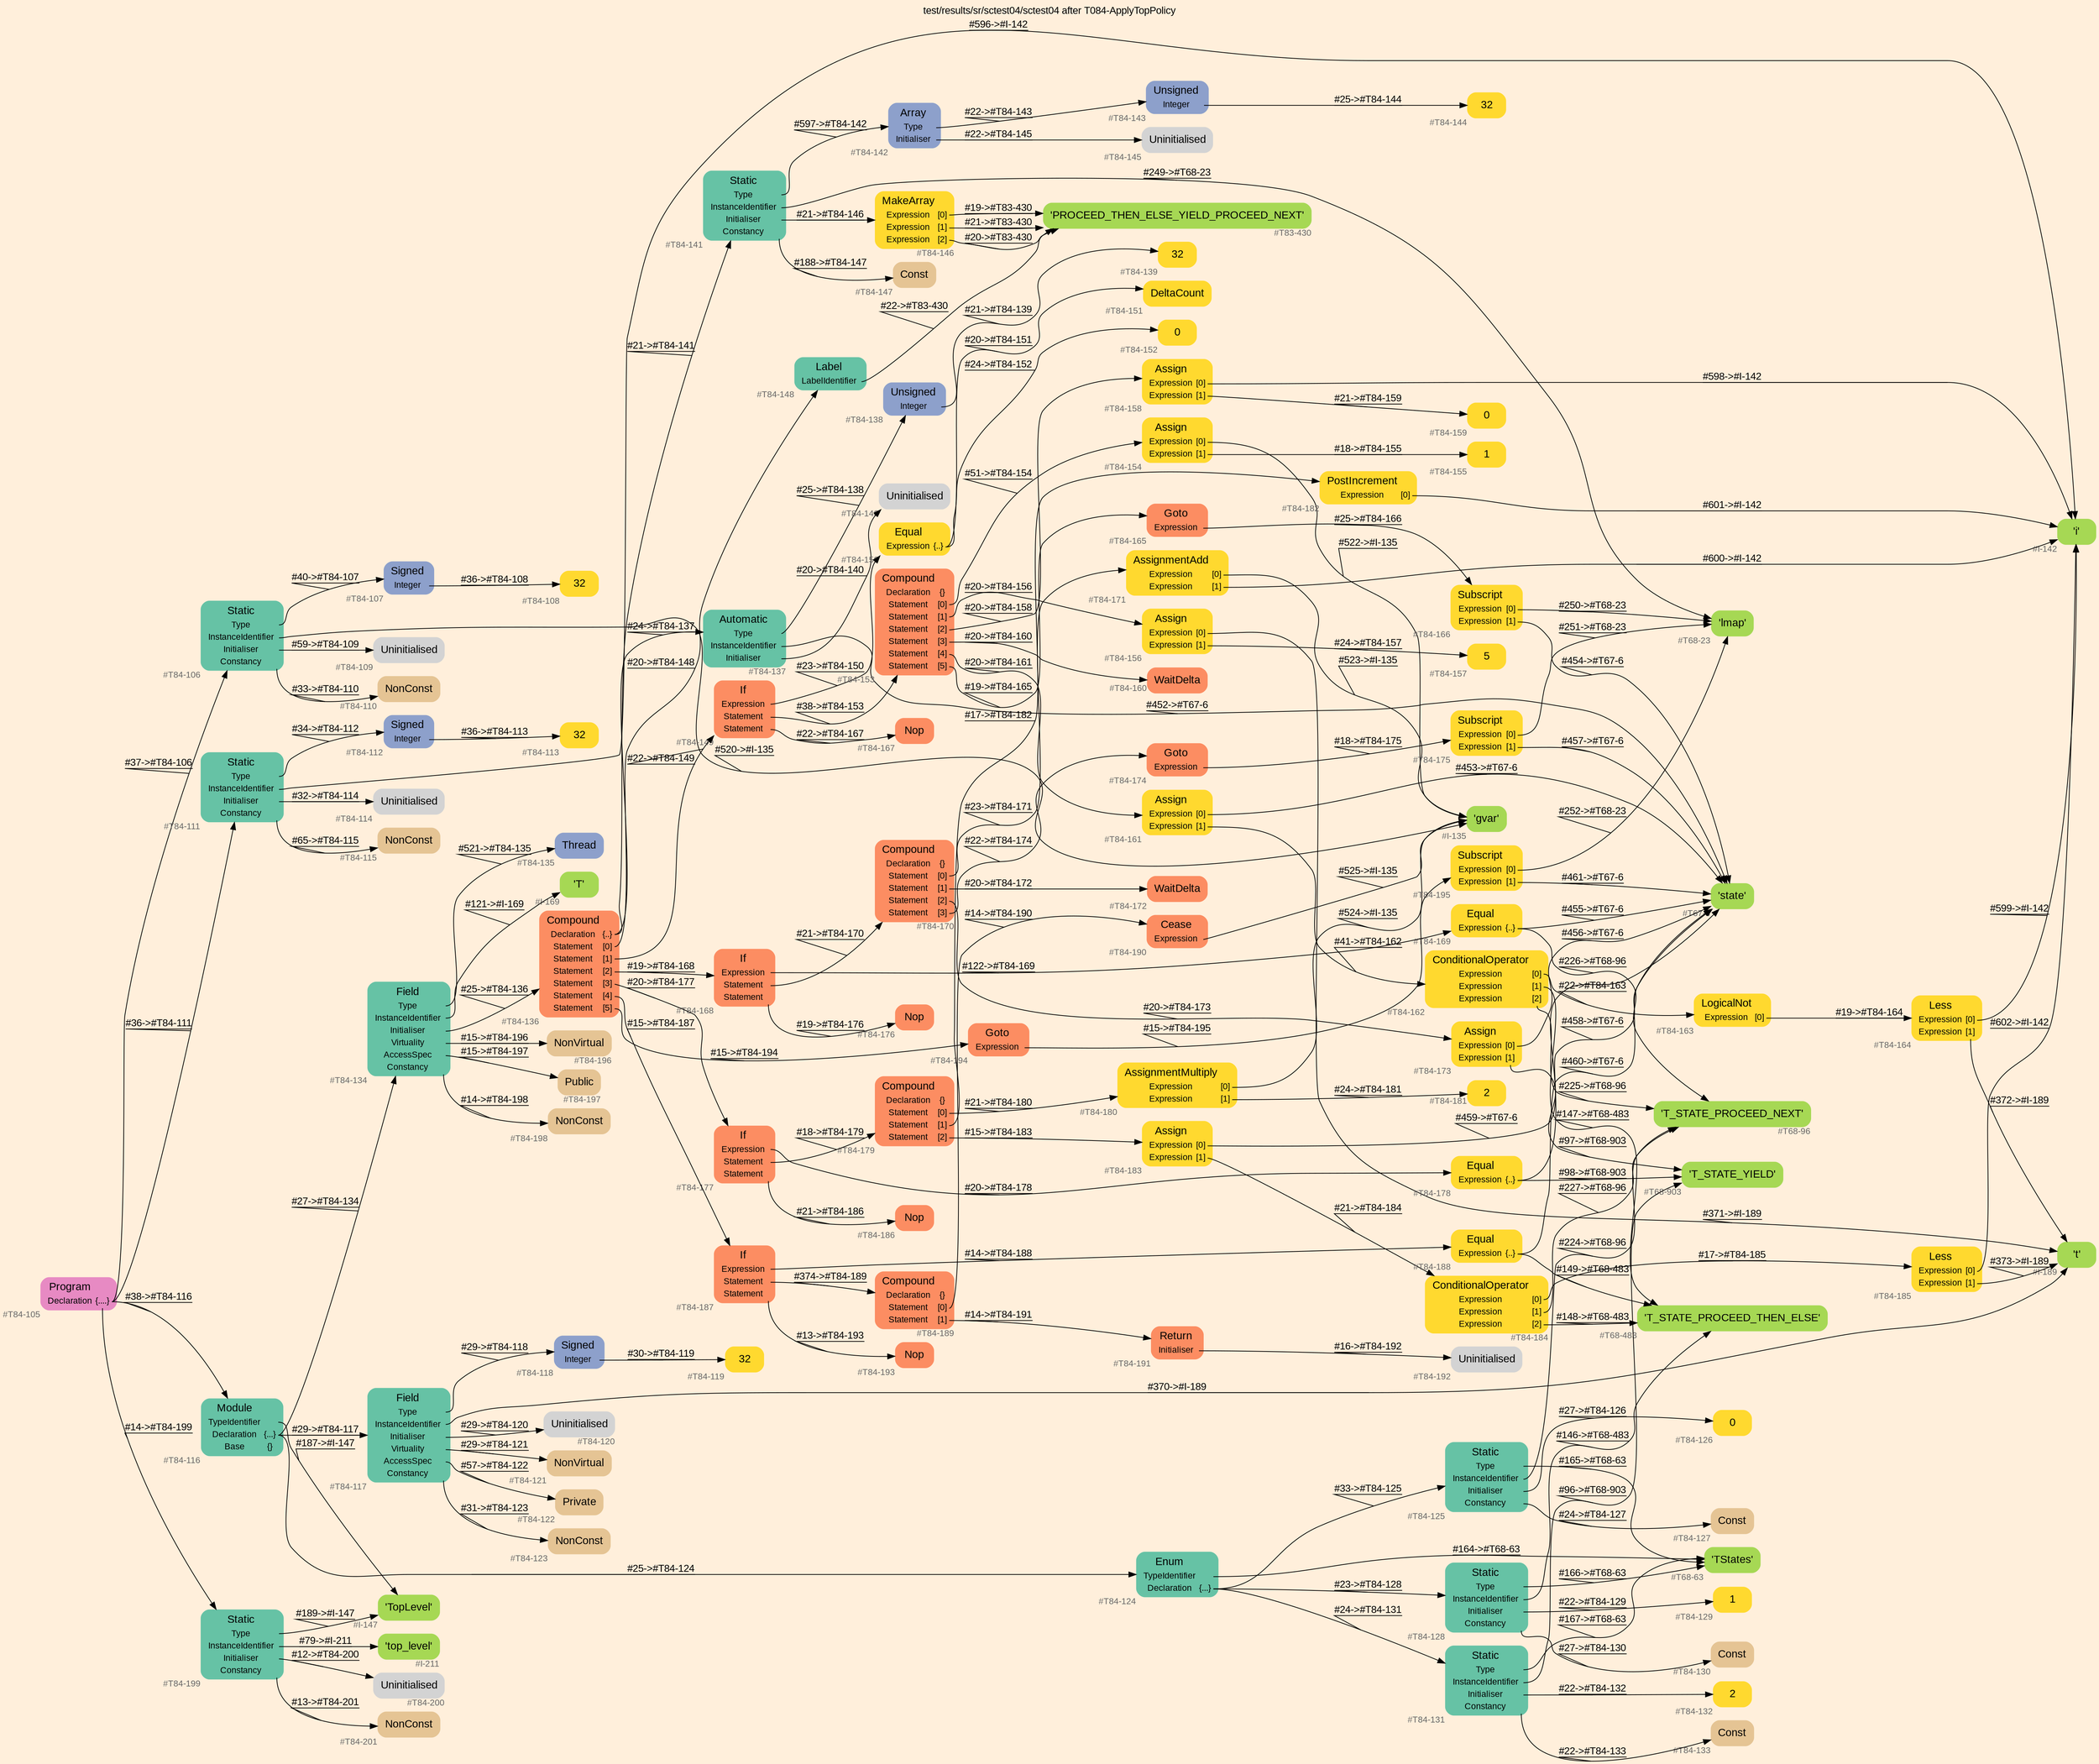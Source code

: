 digraph "test/results/sr/sctest04/sctest04 after T084-ApplyTopPolicy" {
label = "test/results/sr/sctest04/sctest04 after T084-ApplyTopPolicy"
labelloc = t
graph [
    rankdir = "LR"
    ranksep = 0.3
    bgcolor = antiquewhite1
    color = black
    fontcolor = black
    fontname = "Arial"
];
node [
    fontname = "Arial"
];
edge [
    fontname = "Arial"
];

// -------------------- node figure --------------------
// -------- block #T84-105 ----------
"#T84-105" [
    fillcolor = "/set28/4"
    xlabel = "#T84-105"
    fontsize = "12"
    fontcolor = grey40
    shape = "plaintext"
    label = <<TABLE BORDER="0" CELLBORDER="0" CELLSPACING="0">
     <TR><TD><FONT COLOR="black" POINT-SIZE="15">Program</FONT></TD></TR>
     <TR><TD><FONT COLOR="black" POINT-SIZE="12">Declaration</FONT></TD><TD PORT="port0"><FONT COLOR="black" POINT-SIZE="12">{....}</FONT></TD></TR>
    </TABLE>>
    style = "rounded,filled"
];

// -------- block #T84-106 ----------
"#T84-106" [
    fillcolor = "/set28/1"
    xlabel = "#T84-106"
    fontsize = "12"
    fontcolor = grey40
    shape = "plaintext"
    label = <<TABLE BORDER="0" CELLBORDER="0" CELLSPACING="0">
     <TR><TD><FONT COLOR="black" POINT-SIZE="15">Static</FONT></TD></TR>
     <TR><TD><FONT COLOR="black" POINT-SIZE="12">Type</FONT></TD><TD PORT="port0"></TD></TR>
     <TR><TD><FONT COLOR="black" POINT-SIZE="12">InstanceIdentifier</FONT></TD><TD PORT="port1"></TD></TR>
     <TR><TD><FONT COLOR="black" POINT-SIZE="12">Initialiser</FONT></TD><TD PORT="port2"></TD></TR>
     <TR><TD><FONT COLOR="black" POINT-SIZE="12">Constancy</FONT></TD><TD PORT="port3"></TD></TR>
    </TABLE>>
    style = "rounded,filled"
];

// -------- block #T84-107 ----------
"#T84-107" [
    fillcolor = "/set28/3"
    xlabel = "#T84-107"
    fontsize = "12"
    fontcolor = grey40
    shape = "plaintext"
    label = <<TABLE BORDER="0" CELLBORDER="0" CELLSPACING="0">
     <TR><TD><FONT COLOR="black" POINT-SIZE="15">Signed</FONT></TD></TR>
     <TR><TD><FONT COLOR="black" POINT-SIZE="12">Integer</FONT></TD><TD PORT="port0"></TD></TR>
    </TABLE>>
    style = "rounded,filled"
];

// -------- block #T84-108 ----------
"#T84-108" [
    fillcolor = "/set28/6"
    xlabel = "#T84-108"
    fontsize = "12"
    fontcolor = grey40
    shape = "plaintext"
    label = <<TABLE BORDER="0" CELLBORDER="0" CELLSPACING="0">
     <TR><TD><FONT COLOR="black" POINT-SIZE="15">32</FONT></TD></TR>
    </TABLE>>
    style = "rounded,filled"
];

// -------- block #I-135 ----------
"#I-135" [
    fillcolor = "/set28/5"
    xlabel = "#I-135"
    fontsize = "12"
    fontcolor = grey40
    shape = "plaintext"
    label = <<TABLE BORDER="0" CELLBORDER="0" CELLSPACING="0">
     <TR><TD><FONT COLOR="black" POINT-SIZE="15">'gvar'</FONT></TD></TR>
    </TABLE>>
    style = "rounded,filled"
];

// -------- block #T84-109 ----------
"#T84-109" [
    xlabel = "#T84-109"
    fontsize = "12"
    fontcolor = grey40
    shape = "plaintext"
    label = <<TABLE BORDER="0" CELLBORDER="0" CELLSPACING="0">
     <TR><TD><FONT COLOR="black" POINT-SIZE="15">Uninitialised</FONT></TD></TR>
    </TABLE>>
    style = "rounded,filled"
];

// -------- block #T84-110 ----------
"#T84-110" [
    fillcolor = "/set28/7"
    xlabel = "#T84-110"
    fontsize = "12"
    fontcolor = grey40
    shape = "plaintext"
    label = <<TABLE BORDER="0" CELLBORDER="0" CELLSPACING="0">
     <TR><TD><FONT COLOR="black" POINT-SIZE="15">NonConst</FONT></TD></TR>
    </TABLE>>
    style = "rounded,filled"
];

// -------- block #T84-111 ----------
"#T84-111" [
    fillcolor = "/set28/1"
    xlabel = "#T84-111"
    fontsize = "12"
    fontcolor = grey40
    shape = "plaintext"
    label = <<TABLE BORDER="0" CELLBORDER="0" CELLSPACING="0">
     <TR><TD><FONT COLOR="black" POINT-SIZE="15">Static</FONT></TD></TR>
     <TR><TD><FONT COLOR="black" POINT-SIZE="12">Type</FONT></TD><TD PORT="port0"></TD></TR>
     <TR><TD><FONT COLOR="black" POINT-SIZE="12">InstanceIdentifier</FONT></TD><TD PORT="port1"></TD></TR>
     <TR><TD><FONT COLOR="black" POINT-SIZE="12">Initialiser</FONT></TD><TD PORT="port2"></TD></TR>
     <TR><TD><FONT COLOR="black" POINT-SIZE="12">Constancy</FONT></TD><TD PORT="port3"></TD></TR>
    </TABLE>>
    style = "rounded,filled"
];

// -------- block #T84-112 ----------
"#T84-112" [
    fillcolor = "/set28/3"
    xlabel = "#T84-112"
    fontsize = "12"
    fontcolor = grey40
    shape = "plaintext"
    label = <<TABLE BORDER="0" CELLBORDER="0" CELLSPACING="0">
     <TR><TD><FONT COLOR="black" POINT-SIZE="15">Signed</FONT></TD></TR>
     <TR><TD><FONT COLOR="black" POINT-SIZE="12">Integer</FONT></TD><TD PORT="port0"></TD></TR>
    </TABLE>>
    style = "rounded,filled"
];

// -------- block #T84-113 ----------
"#T84-113" [
    fillcolor = "/set28/6"
    xlabel = "#T84-113"
    fontsize = "12"
    fontcolor = grey40
    shape = "plaintext"
    label = <<TABLE BORDER="0" CELLBORDER="0" CELLSPACING="0">
     <TR><TD><FONT COLOR="black" POINT-SIZE="15">32</FONT></TD></TR>
    </TABLE>>
    style = "rounded,filled"
];

// -------- block #I-142 ----------
"#I-142" [
    fillcolor = "/set28/5"
    xlabel = "#I-142"
    fontsize = "12"
    fontcolor = grey40
    shape = "plaintext"
    label = <<TABLE BORDER="0" CELLBORDER="0" CELLSPACING="0">
     <TR><TD><FONT COLOR="black" POINT-SIZE="15">'i'</FONT></TD></TR>
    </TABLE>>
    style = "rounded,filled"
];

// -------- block #T84-114 ----------
"#T84-114" [
    xlabel = "#T84-114"
    fontsize = "12"
    fontcolor = grey40
    shape = "plaintext"
    label = <<TABLE BORDER="0" CELLBORDER="0" CELLSPACING="0">
     <TR><TD><FONT COLOR="black" POINT-SIZE="15">Uninitialised</FONT></TD></TR>
    </TABLE>>
    style = "rounded,filled"
];

// -------- block #T84-115 ----------
"#T84-115" [
    fillcolor = "/set28/7"
    xlabel = "#T84-115"
    fontsize = "12"
    fontcolor = grey40
    shape = "plaintext"
    label = <<TABLE BORDER="0" CELLBORDER="0" CELLSPACING="0">
     <TR><TD><FONT COLOR="black" POINT-SIZE="15">NonConst</FONT></TD></TR>
    </TABLE>>
    style = "rounded,filled"
];

// -------- block #T84-116 ----------
"#T84-116" [
    fillcolor = "/set28/1"
    xlabel = "#T84-116"
    fontsize = "12"
    fontcolor = grey40
    shape = "plaintext"
    label = <<TABLE BORDER="0" CELLBORDER="0" CELLSPACING="0">
     <TR><TD><FONT COLOR="black" POINT-SIZE="15">Module</FONT></TD></TR>
     <TR><TD><FONT COLOR="black" POINT-SIZE="12">TypeIdentifier</FONT></TD><TD PORT="port0"></TD></TR>
     <TR><TD><FONT COLOR="black" POINT-SIZE="12">Declaration</FONT></TD><TD PORT="port1"><FONT COLOR="black" POINT-SIZE="12">{...}</FONT></TD></TR>
     <TR><TD><FONT COLOR="black" POINT-SIZE="12">Base</FONT></TD><TD PORT="port2"><FONT COLOR="black" POINT-SIZE="12">{}</FONT></TD></TR>
    </TABLE>>
    style = "rounded,filled"
];

// -------- block #I-147 ----------
"#I-147" [
    fillcolor = "/set28/5"
    xlabel = "#I-147"
    fontsize = "12"
    fontcolor = grey40
    shape = "plaintext"
    label = <<TABLE BORDER="0" CELLBORDER="0" CELLSPACING="0">
     <TR><TD><FONT COLOR="black" POINT-SIZE="15">'TopLevel'</FONT></TD></TR>
    </TABLE>>
    style = "rounded,filled"
];

// -------- block #T84-117 ----------
"#T84-117" [
    fillcolor = "/set28/1"
    xlabel = "#T84-117"
    fontsize = "12"
    fontcolor = grey40
    shape = "plaintext"
    label = <<TABLE BORDER="0" CELLBORDER="0" CELLSPACING="0">
     <TR><TD><FONT COLOR="black" POINT-SIZE="15">Field</FONT></TD></TR>
     <TR><TD><FONT COLOR="black" POINT-SIZE="12">Type</FONT></TD><TD PORT="port0"></TD></TR>
     <TR><TD><FONT COLOR="black" POINT-SIZE="12">InstanceIdentifier</FONT></TD><TD PORT="port1"></TD></TR>
     <TR><TD><FONT COLOR="black" POINT-SIZE="12">Initialiser</FONT></TD><TD PORT="port2"></TD></TR>
     <TR><TD><FONT COLOR="black" POINT-SIZE="12">Virtuality</FONT></TD><TD PORT="port3"></TD></TR>
     <TR><TD><FONT COLOR="black" POINT-SIZE="12">AccessSpec</FONT></TD><TD PORT="port4"></TD></TR>
     <TR><TD><FONT COLOR="black" POINT-SIZE="12">Constancy</FONT></TD><TD PORT="port5"></TD></TR>
    </TABLE>>
    style = "rounded,filled"
];

// -------- block #T84-118 ----------
"#T84-118" [
    fillcolor = "/set28/3"
    xlabel = "#T84-118"
    fontsize = "12"
    fontcolor = grey40
    shape = "plaintext"
    label = <<TABLE BORDER="0" CELLBORDER="0" CELLSPACING="0">
     <TR><TD><FONT COLOR="black" POINT-SIZE="15">Signed</FONT></TD></TR>
     <TR><TD><FONT COLOR="black" POINT-SIZE="12">Integer</FONT></TD><TD PORT="port0"></TD></TR>
    </TABLE>>
    style = "rounded,filled"
];

// -------- block #T84-119 ----------
"#T84-119" [
    fillcolor = "/set28/6"
    xlabel = "#T84-119"
    fontsize = "12"
    fontcolor = grey40
    shape = "plaintext"
    label = <<TABLE BORDER="0" CELLBORDER="0" CELLSPACING="0">
     <TR><TD><FONT COLOR="black" POINT-SIZE="15">32</FONT></TD></TR>
    </TABLE>>
    style = "rounded,filled"
];

// -------- block #I-189 ----------
"#I-189" [
    fillcolor = "/set28/5"
    xlabel = "#I-189"
    fontsize = "12"
    fontcolor = grey40
    shape = "plaintext"
    label = <<TABLE BORDER="0" CELLBORDER="0" CELLSPACING="0">
     <TR><TD><FONT COLOR="black" POINT-SIZE="15">'t'</FONT></TD></TR>
    </TABLE>>
    style = "rounded,filled"
];

// -------- block #T84-120 ----------
"#T84-120" [
    xlabel = "#T84-120"
    fontsize = "12"
    fontcolor = grey40
    shape = "plaintext"
    label = <<TABLE BORDER="0" CELLBORDER="0" CELLSPACING="0">
     <TR><TD><FONT COLOR="black" POINT-SIZE="15">Uninitialised</FONT></TD></TR>
    </TABLE>>
    style = "rounded,filled"
];

// -------- block #T84-121 ----------
"#T84-121" [
    fillcolor = "/set28/7"
    xlabel = "#T84-121"
    fontsize = "12"
    fontcolor = grey40
    shape = "plaintext"
    label = <<TABLE BORDER="0" CELLBORDER="0" CELLSPACING="0">
     <TR><TD><FONT COLOR="black" POINT-SIZE="15">NonVirtual</FONT></TD></TR>
    </TABLE>>
    style = "rounded,filled"
];

// -------- block #T84-122 ----------
"#T84-122" [
    fillcolor = "/set28/7"
    xlabel = "#T84-122"
    fontsize = "12"
    fontcolor = grey40
    shape = "plaintext"
    label = <<TABLE BORDER="0" CELLBORDER="0" CELLSPACING="0">
     <TR><TD><FONT COLOR="black" POINT-SIZE="15">Private</FONT></TD></TR>
    </TABLE>>
    style = "rounded,filled"
];

// -------- block #T84-123 ----------
"#T84-123" [
    fillcolor = "/set28/7"
    xlabel = "#T84-123"
    fontsize = "12"
    fontcolor = grey40
    shape = "plaintext"
    label = <<TABLE BORDER="0" CELLBORDER="0" CELLSPACING="0">
     <TR><TD><FONT COLOR="black" POINT-SIZE="15">NonConst</FONT></TD></TR>
    </TABLE>>
    style = "rounded,filled"
];

// -------- block #T84-124 ----------
"#T84-124" [
    fillcolor = "/set28/1"
    xlabel = "#T84-124"
    fontsize = "12"
    fontcolor = grey40
    shape = "plaintext"
    label = <<TABLE BORDER="0" CELLBORDER="0" CELLSPACING="0">
     <TR><TD><FONT COLOR="black" POINT-SIZE="15">Enum</FONT></TD></TR>
     <TR><TD><FONT COLOR="black" POINT-SIZE="12">TypeIdentifier</FONT></TD><TD PORT="port0"></TD></TR>
     <TR><TD><FONT COLOR="black" POINT-SIZE="12">Declaration</FONT></TD><TD PORT="port1"><FONT COLOR="black" POINT-SIZE="12">{...}</FONT></TD></TR>
    </TABLE>>
    style = "rounded,filled"
];

// -------- block #T68-63 ----------
"#T68-63" [
    fillcolor = "/set28/5"
    xlabel = "#T68-63"
    fontsize = "12"
    fontcolor = grey40
    shape = "plaintext"
    label = <<TABLE BORDER="0" CELLBORDER="0" CELLSPACING="0">
     <TR><TD><FONT COLOR="black" POINT-SIZE="15">'TStates'</FONT></TD></TR>
    </TABLE>>
    style = "rounded,filled"
];

// -------- block #T84-125 ----------
"#T84-125" [
    fillcolor = "/set28/1"
    xlabel = "#T84-125"
    fontsize = "12"
    fontcolor = grey40
    shape = "plaintext"
    label = <<TABLE BORDER="0" CELLBORDER="0" CELLSPACING="0">
     <TR><TD><FONT COLOR="black" POINT-SIZE="15">Static</FONT></TD></TR>
     <TR><TD><FONT COLOR="black" POINT-SIZE="12">Type</FONT></TD><TD PORT="port0"></TD></TR>
     <TR><TD><FONT COLOR="black" POINT-SIZE="12">InstanceIdentifier</FONT></TD><TD PORT="port1"></TD></TR>
     <TR><TD><FONT COLOR="black" POINT-SIZE="12">Initialiser</FONT></TD><TD PORT="port2"></TD></TR>
     <TR><TD><FONT COLOR="black" POINT-SIZE="12">Constancy</FONT></TD><TD PORT="port3"></TD></TR>
    </TABLE>>
    style = "rounded,filled"
];

// -------- block #T68-96 ----------
"#T68-96" [
    fillcolor = "/set28/5"
    xlabel = "#T68-96"
    fontsize = "12"
    fontcolor = grey40
    shape = "plaintext"
    label = <<TABLE BORDER="0" CELLBORDER="0" CELLSPACING="0">
     <TR><TD><FONT COLOR="black" POINT-SIZE="15">'T_STATE_PROCEED_NEXT'</FONT></TD></TR>
    </TABLE>>
    style = "rounded,filled"
];

// -------- block #T84-126 ----------
"#T84-126" [
    fillcolor = "/set28/6"
    xlabel = "#T84-126"
    fontsize = "12"
    fontcolor = grey40
    shape = "plaintext"
    label = <<TABLE BORDER="0" CELLBORDER="0" CELLSPACING="0">
     <TR><TD><FONT COLOR="black" POINT-SIZE="15">0</FONT></TD></TR>
    </TABLE>>
    style = "rounded,filled"
];

// -------- block #T84-127 ----------
"#T84-127" [
    fillcolor = "/set28/7"
    xlabel = "#T84-127"
    fontsize = "12"
    fontcolor = grey40
    shape = "plaintext"
    label = <<TABLE BORDER="0" CELLBORDER="0" CELLSPACING="0">
     <TR><TD><FONT COLOR="black" POINT-SIZE="15">Const</FONT></TD></TR>
    </TABLE>>
    style = "rounded,filled"
];

// -------- block #T84-128 ----------
"#T84-128" [
    fillcolor = "/set28/1"
    xlabel = "#T84-128"
    fontsize = "12"
    fontcolor = grey40
    shape = "plaintext"
    label = <<TABLE BORDER="0" CELLBORDER="0" CELLSPACING="0">
     <TR><TD><FONT COLOR="black" POINT-SIZE="15">Static</FONT></TD></TR>
     <TR><TD><FONT COLOR="black" POINT-SIZE="12">Type</FONT></TD><TD PORT="port0"></TD></TR>
     <TR><TD><FONT COLOR="black" POINT-SIZE="12">InstanceIdentifier</FONT></TD><TD PORT="port1"></TD></TR>
     <TR><TD><FONT COLOR="black" POINT-SIZE="12">Initialiser</FONT></TD><TD PORT="port2"></TD></TR>
     <TR><TD><FONT COLOR="black" POINT-SIZE="12">Constancy</FONT></TD><TD PORT="port3"></TD></TR>
    </TABLE>>
    style = "rounded,filled"
];

// -------- block #T68-483 ----------
"#T68-483" [
    fillcolor = "/set28/5"
    xlabel = "#T68-483"
    fontsize = "12"
    fontcolor = grey40
    shape = "plaintext"
    label = <<TABLE BORDER="0" CELLBORDER="0" CELLSPACING="0">
     <TR><TD><FONT COLOR="black" POINT-SIZE="15">'T_STATE_PROCEED_THEN_ELSE'</FONT></TD></TR>
    </TABLE>>
    style = "rounded,filled"
];

// -------- block #T84-129 ----------
"#T84-129" [
    fillcolor = "/set28/6"
    xlabel = "#T84-129"
    fontsize = "12"
    fontcolor = grey40
    shape = "plaintext"
    label = <<TABLE BORDER="0" CELLBORDER="0" CELLSPACING="0">
     <TR><TD><FONT COLOR="black" POINT-SIZE="15">1</FONT></TD></TR>
    </TABLE>>
    style = "rounded,filled"
];

// -------- block #T84-130 ----------
"#T84-130" [
    fillcolor = "/set28/7"
    xlabel = "#T84-130"
    fontsize = "12"
    fontcolor = grey40
    shape = "plaintext"
    label = <<TABLE BORDER="0" CELLBORDER="0" CELLSPACING="0">
     <TR><TD><FONT COLOR="black" POINT-SIZE="15">Const</FONT></TD></TR>
    </TABLE>>
    style = "rounded,filled"
];

// -------- block #T84-131 ----------
"#T84-131" [
    fillcolor = "/set28/1"
    xlabel = "#T84-131"
    fontsize = "12"
    fontcolor = grey40
    shape = "plaintext"
    label = <<TABLE BORDER="0" CELLBORDER="0" CELLSPACING="0">
     <TR><TD><FONT COLOR="black" POINT-SIZE="15">Static</FONT></TD></TR>
     <TR><TD><FONT COLOR="black" POINT-SIZE="12">Type</FONT></TD><TD PORT="port0"></TD></TR>
     <TR><TD><FONT COLOR="black" POINT-SIZE="12">InstanceIdentifier</FONT></TD><TD PORT="port1"></TD></TR>
     <TR><TD><FONT COLOR="black" POINT-SIZE="12">Initialiser</FONT></TD><TD PORT="port2"></TD></TR>
     <TR><TD><FONT COLOR="black" POINT-SIZE="12">Constancy</FONT></TD><TD PORT="port3"></TD></TR>
    </TABLE>>
    style = "rounded,filled"
];

// -------- block #T68-903 ----------
"#T68-903" [
    fillcolor = "/set28/5"
    xlabel = "#T68-903"
    fontsize = "12"
    fontcolor = grey40
    shape = "plaintext"
    label = <<TABLE BORDER="0" CELLBORDER="0" CELLSPACING="0">
     <TR><TD><FONT COLOR="black" POINT-SIZE="15">'T_STATE_YIELD'</FONT></TD></TR>
    </TABLE>>
    style = "rounded,filled"
];

// -------- block #T84-132 ----------
"#T84-132" [
    fillcolor = "/set28/6"
    xlabel = "#T84-132"
    fontsize = "12"
    fontcolor = grey40
    shape = "plaintext"
    label = <<TABLE BORDER="0" CELLBORDER="0" CELLSPACING="0">
     <TR><TD><FONT COLOR="black" POINT-SIZE="15">2</FONT></TD></TR>
    </TABLE>>
    style = "rounded,filled"
];

// -------- block #T84-133 ----------
"#T84-133" [
    fillcolor = "/set28/7"
    xlabel = "#T84-133"
    fontsize = "12"
    fontcolor = grey40
    shape = "plaintext"
    label = <<TABLE BORDER="0" CELLBORDER="0" CELLSPACING="0">
     <TR><TD><FONT COLOR="black" POINT-SIZE="15">Const</FONT></TD></TR>
    </TABLE>>
    style = "rounded,filled"
];

// -------- block #T84-134 ----------
"#T84-134" [
    fillcolor = "/set28/1"
    xlabel = "#T84-134"
    fontsize = "12"
    fontcolor = grey40
    shape = "plaintext"
    label = <<TABLE BORDER="0" CELLBORDER="0" CELLSPACING="0">
     <TR><TD><FONT COLOR="black" POINT-SIZE="15">Field</FONT></TD></TR>
     <TR><TD><FONT COLOR="black" POINT-SIZE="12">Type</FONT></TD><TD PORT="port0"></TD></TR>
     <TR><TD><FONT COLOR="black" POINT-SIZE="12">InstanceIdentifier</FONT></TD><TD PORT="port1"></TD></TR>
     <TR><TD><FONT COLOR="black" POINT-SIZE="12">Initialiser</FONT></TD><TD PORT="port2"></TD></TR>
     <TR><TD><FONT COLOR="black" POINT-SIZE="12">Virtuality</FONT></TD><TD PORT="port3"></TD></TR>
     <TR><TD><FONT COLOR="black" POINT-SIZE="12">AccessSpec</FONT></TD><TD PORT="port4"></TD></TR>
     <TR><TD><FONT COLOR="black" POINT-SIZE="12">Constancy</FONT></TD><TD PORT="port5"></TD></TR>
    </TABLE>>
    style = "rounded,filled"
];

// -------- block #T84-135 ----------
"#T84-135" [
    fillcolor = "/set28/3"
    xlabel = "#T84-135"
    fontsize = "12"
    fontcolor = grey40
    shape = "plaintext"
    label = <<TABLE BORDER="0" CELLBORDER="0" CELLSPACING="0">
     <TR><TD><FONT COLOR="black" POINT-SIZE="15">Thread</FONT></TD></TR>
    </TABLE>>
    style = "rounded,filled"
];

// -------- block #I-169 ----------
"#I-169" [
    fillcolor = "/set28/5"
    xlabel = "#I-169"
    fontsize = "12"
    fontcolor = grey40
    shape = "plaintext"
    label = <<TABLE BORDER="0" CELLBORDER="0" CELLSPACING="0">
     <TR><TD><FONT COLOR="black" POINT-SIZE="15">'T'</FONT></TD></TR>
    </TABLE>>
    style = "rounded,filled"
];

// -------- block #T84-136 ----------
"#T84-136" [
    fillcolor = "/set28/2"
    xlabel = "#T84-136"
    fontsize = "12"
    fontcolor = grey40
    shape = "plaintext"
    label = <<TABLE BORDER="0" CELLBORDER="0" CELLSPACING="0">
     <TR><TD><FONT COLOR="black" POINT-SIZE="15">Compound</FONT></TD></TR>
     <TR><TD><FONT COLOR="black" POINT-SIZE="12">Declaration</FONT></TD><TD PORT="port0"><FONT COLOR="black" POINT-SIZE="12">{..}</FONT></TD></TR>
     <TR><TD><FONT COLOR="black" POINT-SIZE="12">Statement</FONT></TD><TD PORT="port1"><FONT COLOR="black" POINT-SIZE="12">[0]</FONT></TD></TR>
     <TR><TD><FONT COLOR="black" POINT-SIZE="12">Statement</FONT></TD><TD PORT="port2"><FONT COLOR="black" POINT-SIZE="12">[1]</FONT></TD></TR>
     <TR><TD><FONT COLOR="black" POINT-SIZE="12">Statement</FONT></TD><TD PORT="port3"><FONT COLOR="black" POINT-SIZE="12">[2]</FONT></TD></TR>
     <TR><TD><FONT COLOR="black" POINT-SIZE="12">Statement</FONT></TD><TD PORT="port4"><FONT COLOR="black" POINT-SIZE="12">[3]</FONT></TD></TR>
     <TR><TD><FONT COLOR="black" POINT-SIZE="12">Statement</FONT></TD><TD PORT="port5"><FONT COLOR="black" POINT-SIZE="12">[4]</FONT></TD></TR>
     <TR><TD><FONT COLOR="black" POINT-SIZE="12">Statement</FONT></TD><TD PORT="port6"><FONT COLOR="black" POINT-SIZE="12">[5]</FONT></TD></TR>
    </TABLE>>
    style = "rounded,filled"
];

// -------- block #T84-137 ----------
"#T84-137" [
    fillcolor = "/set28/1"
    xlabel = "#T84-137"
    fontsize = "12"
    fontcolor = grey40
    shape = "plaintext"
    label = <<TABLE BORDER="0" CELLBORDER="0" CELLSPACING="0">
     <TR><TD><FONT COLOR="black" POINT-SIZE="15">Automatic</FONT></TD></TR>
     <TR><TD><FONT COLOR="black" POINT-SIZE="12">Type</FONT></TD><TD PORT="port0"></TD></TR>
     <TR><TD><FONT COLOR="black" POINT-SIZE="12">InstanceIdentifier</FONT></TD><TD PORT="port1"></TD></TR>
     <TR><TD><FONT COLOR="black" POINT-SIZE="12">Initialiser</FONT></TD><TD PORT="port2"></TD></TR>
    </TABLE>>
    style = "rounded,filled"
];

// -------- block #T84-138 ----------
"#T84-138" [
    fillcolor = "/set28/3"
    xlabel = "#T84-138"
    fontsize = "12"
    fontcolor = grey40
    shape = "plaintext"
    label = <<TABLE BORDER="0" CELLBORDER="0" CELLSPACING="0">
     <TR><TD><FONT COLOR="black" POINT-SIZE="15">Unsigned</FONT></TD></TR>
     <TR><TD><FONT COLOR="black" POINT-SIZE="12">Integer</FONT></TD><TD PORT="port0"></TD></TR>
    </TABLE>>
    style = "rounded,filled"
];

// -------- block #T84-139 ----------
"#T84-139" [
    fillcolor = "/set28/6"
    xlabel = "#T84-139"
    fontsize = "12"
    fontcolor = grey40
    shape = "plaintext"
    label = <<TABLE BORDER="0" CELLBORDER="0" CELLSPACING="0">
     <TR><TD><FONT COLOR="black" POINT-SIZE="15">32</FONT></TD></TR>
    </TABLE>>
    style = "rounded,filled"
];

// -------- block #T67-6 ----------
"#T67-6" [
    fillcolor = "/set28/5"
    xlabel = "#T67-6"
    fontsize = "12"
    fontcolor = grey40
    shape = "plaintext"
    label = <<TABLE BORDER="0" CELLBORDER="0" CELLSPACING="0">
     <TR><TD><FONT COLOR="black" POINT-SIZE="15">'state'</FONT></TD></TR>
    </TABLE>>
    style = "rounded,filled"
];

// -------- block #T84-140 ----------
"#T84-140" [
    xlabel = "#T84-140"
    fontsize = "12"
    fontcolor = grey40
    shape = "plaintext"
    label = <<TABLE BORDER="0" CELLBORDER="0" CELLSPACING="0">
     <TR><TD><FONT COLOR="black" POINT-SIZE="15">Uninitialised</FONT></TD></TR>
    </TABLE>>
    style = "rounded,filled"
];

// -------- block #T84-141 ----------
"#T84-141" [
    fillcolor = "/set28/1"
    xlabel = "#T84-141"
    fontsize = "12"
    fontcolor = grey40
    shape = "plaintext"
    label = <<TABLE BORDER="0" CELLBORDER="0" CELLSPACING="0">
     <TR><TD><FONT COLOR="black" POINT-SIZE="15">Static</FONT></TD></TR>
     <TR><TD><FONT COLOR="black" POINT-SIZE="12">Type</FONT></TD><TD PORT="port0"></TD></TR>
     <TR><TD><FONT COLOR="black" POINT-SIZE="12">InstanceIdentifier</FONT></TD><TD PORT="port1"></TD></TR>
     <TR><TD><FONT COLOR="black" POINT-SIZE="12">Initialiser</FONT></TD><TD PORT="port2"></TD></TR>
     <TR><TD><FONT COLOR="black" POINT-SIZE="12">Constancy</FONT></TD><TD PORT="port3"></TD></TR>
    </TABLE>>
    style = "rounded,filled"
];

// -------- block #T84-142 ----------
"#T84-142" [
    fillcolor = "/set28/3"
    xlabel = "#T84-142"
    fontsize = "12"
    fontcolor = grey40
    shape = "plaintext"
    label = <<TABLE BORDER="0" CELLBORDER="0" CELLSPACING="0">
     <TR><TD><FONT COLOR="black" POINT-SIZE="15">Array</FONT></TD></TR>
     <TR><TD><FONT COLOR="black" POINT-SIZE="12">Type</FONT></TD><TD PORT="port0"></TD></TR>
     <TR><TD><FONT COLOR="black" POINT-SIZE="12">Initialiser</FONT></TD><TD PORT="port1"></TD></TR>
    </TABLE>>
    style = "rounded,filled"
];

// -------- block #T84-143 ----------
"#T84-143" [
    fillcolor = "/set28/3"
    xlabel = "#T84-143"
    fontsize = "12"
    fontcolor = grey40
    shape = "plaintext"
    label = <<TABLE BORDER="0" CELLBORDER="0" CELLSPACING="0">
     <TR><TD><FONT COLOR="black" POINT-SIZE="15">Unsigned</FONT></TD></TR>
     <TR><TD><FONT COLOR="black" POINT-SIZE="12">Integer</FONT></TD><TD PORT="port0"></TD></TR>
    </TABLE>>
    style = "rounded,filled"
];

// -------- block #T84-144 ----------
"#T84-144" [
    fillcolor = "/set28/6"
    xlabel = "#T84-144"
    fontsize = "12"
    fontcolor = grey40
    shape = "plaintext"
    label = <<TABLE BORDER="0" CELLBORDER="0" CELLSPACING="0">
     <TR><TD><FONT COLOR="black" POINT-SIZE="15">32</FONT></TD></TR>
    </TABLE>>
    style = "rounded,filled"
];

// -------- block #T84-145 ----------
"#T84-145" [
    xlabel = "#T84-145"
    fontsize = "12"
    fontcolor = grey40
    shape = "plaintext"
    label = <<TABLE BORDER="0" CELLBORDER="0" CELLSPACING="0">
     <TR><TD><FONT COLOR="black" POINT-SIZE="15">Uninitialised</FONT></TD></TR>
    </TABLE>>
    style = "rounded,filled"
];

// -------- block #T68-23 ----------
"#T68-23" [
    fillcolor = "/set28/5"
    xlabel = "#T68-23"
    fontsize = "12"
    fontcolor = grey40
    shape = "plaintext"
    label = <<TABLE BORDER="0" CELLBORDER="0" CELLSPACING="0">
     <TR><TD><FONT COLOR="black" POINT-SIZE="15">'lmap'</FONT></TD></TR>
    </TABLE>>
    style = "rounded,filled"
];

// -------- block #T84-146 ----------
"#T84-146" [
    fillcolor = "/set28/6"
    xlabel = "#T84-146"
    fontsize = "12"
    fontcolor = grey40
    shape = "plaintext"
    label = <<TABLE BORDER="0" CELLBORDER="0" CELLSPACING="0">
     <TR><TD><FONT COLOR="black" POINT-SIZE="15">MakeArray</FONT></TD></TR>
     <TR><TD><FONT COLOR="black" POINT-SIZE="12">Expression</FONT></TD><TD PORT="port0"><FONT COLOR="black" POINT-SIZE="12">[0]</FONT></TD></TR>
     <TR><TD><FONT COLOR="black" POINT-SIZE="12">Expression</FONT></TD><TD PORT="port1"><FONT COLOR="black" POINT-SIZE="12">[1]</FONT></TD></TR>
     <TR><TD><FONT COLOR="black" POINT-SIZE="12">Expression</FONT></TD><TD PORT="port2"><FONT COLOR="black" POINT-SIZE="12">[2]</FONT></TD></TR>
    </TABLE>>
    style = "rounded,filled"
];

// -------- block #T83-430 ----------
"#T83-430" [
    fillcolor = "/set28/5"
    xlabel = "#T83-430"
    fontsize = "12"
    fontcolor = grey40
    shape = "plaintext"
    label = <<TABLE BORDER="0" CELLBORDER="0" CELLSPACING="0">
     <TR><TD><FONT COLOR="black" POINT-SIZE="15">'PROCEED_THEN_ELSE_YIELD_PROCEED_NEXT'</FONT></TD></TR>
    </TABLE>>
    style = "rounded,filled"
];

// -------- block #T84-147 ----------
"#T84-147" [
    fillcolor = "/set28/7"
    xlabel = "#T84-147"
    fontsize = "12"
    fontcolor = grey40
    shape = "plaintext"
    label = <<TABLE BORDER="0" CELLBORDER="0" CELLSPACING="0">
     <TR><TD><FONT COLOR="black" POINT-SIZE="15">Const</FONT></TD></TR>
    </TABLE>>
    style = "rounded,filled"
];

// -------- block #T84-148 ----------
"#T84-148" [
    fillcolor = "/set28/1"
    xlabel = "#T84-148"
    fontsize = "12"
    fontcolor = grey40
    shape = "plaintext"
    label = <<TABLE BORDER="0" CELLBORDER="0" CELLSPACING="0">
     <TR><TD><FONT COLOR="black" POINT-SIZE="15">Label</FONT></TD></TR>
     <TR><TD><FONT COLOR="black" POINT-SIZE="12">LabelIdentifier</FONT></TD><TD PORT="port0"></TD></TR>
    </TABLE>>
    style = "rounded,filled"
];

// -------- block #T84-149 ----------
"#T84-149" [
    fillcolor = "/set28/2"
    xlabel = "#T84-149"
    fontsize = "12"
    fontcolor = grey40
    shape = "plaintext"
    label = <<TABLE BORDER="0" CELLBORDER="0" CELLSPACING="0">
     <TR><TD><FONT COLOR="black" POINT-SIZE="15">If</FONT></TD></TR>
     <TR><TD><FONT COLOR="black" POINT-SIZE="12">Expression</FONT></TD><TD PORT="port0"></TD></TR>
     <TR><TD><FONT COLOR="black" POINT-SIZE="12">Statement</FONT></TD><TD PORT="port1"></TD></TR>
     <TR><TD><FONT COLOR="black" POINT-SIZE="12">Statement</FONT></TD><TD PORT="port2"></TD></TR>
    </TABLE>>
    style = "rounded,filled"
];

// -------- block #T84-150 ----------
"#T84-150" [
    fillcolor = "/set28/6"
    xlabel = "#T84-150"
    fontsize = "12"
    fontcolor = grey40
    shape = "plaintext"
    label = <<TABLE BORDER="0" CELLBORDER="0" CELLSPACING="0">
     <TR><TD><FONT COLOR="black" POINT-SIZE="15">Equal</FONT></TD></TR>
     <TR><TD><FONT COLOR="black" POINT-SIZE="12">Expression</FONT></TD><TD PORT="port0"><FONT COLOR="black" POINT-SIZE="12">{..}</FONT></TD></TR>
    </TABLE>>
    style = "rounded,filled"
];

// -------- block #T84-151 ----------
"#T84-151" [
    fillcolor = "/set28/6"
    xlabel = "#T84-151"
    fontsize = "12"
    fontcolor = grey40
    shape = "plaintext"
    label = <<TABLE BORDER="0" CELLBORDER="0" CELLSPACING="0">
     <TR><TD><FONT COLOR="black" POINT-SIZE="15">DeltaCount</FONT></TD></TR>
    </TABLE>>
    style = "rounded,filled"
];

// -------- block #T84-152 ----------
"#T84-152" [
    fillcolor = "/set28/6"
    xlabel = "#T84-152"
    fontsize = "12"
    fontcolor = grey40
    shape = "plaintext"
    label = <<TABLE BORDER="0" CELLBORDER="0" CELLSPACING="0">
     <TR><TD><FONT COLOR="black" POINT-SIZE="15">0</FONT></TD></TR>
    </TABLE>>
    style = "rounded,filled"
];

// -------- block #T84-153 ----------
"#T84-153" [
    fillcolor = "/set28/2"
    xlabel = "#T84-153"
    fontsize = "12"
    fontcolor = grey40
    shape = "plaintext"
    label = <<TABLE BORDER="0" CELLBORDER="0" CELLSPACING="0">
     <TR><TD><FONT COLOR="black" POINT-SIZE="15">Compound</FONT></TD></TR>
     <TR><TD><FONT COLOR="black" POINT-SIZE="12">Declaration</FONT></TD><TD PORT="port0"><FONT COLOR="black" POINT-SIZE="12">{}</FONT></TD></TR>
     <TR><TD><FONT COLOR="black" POINT-SIZE="12">Statement</FONT></TD><TD PORT="port1"><FONT COLOR="black" POINT-SIZE="12">[0]</FONT></TD></TR>
     <TR><TD><FONT COLOR="black" POINT-SIZE="12">Statement</FONT></TD><TD PORT="port2"><FONT COLOR="black" POINT-SIZE="12">[1]</FONT></TD></TR>
     <TR><TD><FONT COLOR="black" POINT-SIZE="12">Statement</FONT></TD><TD PORT="port3"><FONT COLOR="black" POINT-SIZE="12">[2]</FONT></TD></TR>
     <TR><TD><FONT COLOR="black" POINT-SIZE="12">Statement</FONT></TD><TD PORT="port4"><FONT COLOR="black" POINT-SIZE="12">[3]</FONT></TD></TR>
     <TR><TD><FONT COLOR="black" POINT-SIZE="12">Statement</FONT></TD><TD PORT="port5"><FONT COLOR="black" POINT-SIZE="12">[4]</FONT></TD></TR>
     <TR><TD><FONT COLOR="black" POINT-SIZE="12">Statement</FONT></TD><TD PORT="port6"><FONT COLOR="black" POINT-SIZE="12">[5]</FONT></TD></TR>
    </TABLE>>
    style = "rounded,filled"
];

// -------- block #T84-154 ----------
"#T84-154" [
    fillcolor = "/set28/6"
    xlabel = "#T84-154"
    fontsize = "12"
    fontcolor = grey40
    shape = "plaintext"
    label = <<TABLE BORDER="0" CELLBORDER="0" CELLSPACING="0">
     <TR><TD><FONT COLOR="black" POINT-SIZE="15">Assign</FONT></TD></TR>
     <TR><TD><FONT COLOR="black" POINT-SIZE="12">Expression</FONT></TD><TD PORT="port0"><FONT COLOR="black" POINT-SIZE="12">[0]</FONT></TD></TR>
     <TR><TD><FONT COLOR="black" POINT-SIZE="12">Expression</FONT></TD><TD PORT="port1"><FONT COLOR="black" POINT-SIZE="12">[1]</FONT></TD></TR>
    </TABLE>>
    style = "rounded,filled"
];

// -------- block #T84-155 ----------
"#T84-155" [
    fillcolor = "/set28/6"
    xlabel = "#T84-155"
    fontsize = "12"
    fontcolor = grey40
    shape = "plaintext"
    label = <<TABLE BORDER="0" CELLBORDER="0" CELLSPACING="0">
     <TR><TD><FONT COLOR="black" POINT-SIZE="15">1</FONT></TD></TR>
    </TABLE>>
    style = "rounded,filled"
];

// -------- block #T84-156 ----------
"#T84-156" [
    fillcolor = "/set28/6"
    xlabel = "#T84-156"
    fontsize = "12"
    fontcolor = grey40
    shape = "plaintext"
    label = <<TABLE BORDER="0" CELLBORDER="0" CELLSPACING="0">
     <TR><TD><FONT COLOR="black" POINT-SIZE="15">Assign</FONT></TD></TR>
     <TR><TD><FONT COLOR="black" POINT-SIZE="12">Expression</FONT></TD><TD PORT="port0"><FONT COLOR="black" POINT-SIZE="12">[0]</FONT></TD></TR>
     <TR><TD><FONT COLOR="black" POINT-SIZE="12">Expression</FONT></TD><TD PORT="port1"><FONT COLOR="black" POINT-SIZE="12">[1]</FONT></TD></TR>
    </TABLE>>
    style = "rounded,filled"
];

// -------- block #T84-157 ----------
"#T84-157" [
    fillcolor = "/set28/6"
    xlabel = "#T84-157"
    fontsize = "12"
    fontcolor = grey40
    shape = "plaintext"
    label = <<TABLE BORDER="0" CELLBORDER="0" CELLSPACING="0">
     <TR><TD><FONT COLOR="black" POINT-SIZE="15">5</FONT></TD></TR>
    </TABLE>>
    style = "rounded,filled"
];

// -------- block #T84-158 ----------
"#T84-158" [
    fillcolor = "/set28/6"
    xlabel = "#T84-158"
    fontsize = "12"
    fontcolor = grey40
    shape = "plaintext"
    label = <<TABLE BORDER="0" CELLBORDER="0" CELLSPACING="0">
     <TR><TD><FONT COLOR="black" POINT-SIZE="15">Assign</FONT></TD></TR>
     <TR><TD><FONT COLOR="black" POINT-SIZE="12">Expression</FONT></TD><TD PORT="port0"><FONT COLOR="black" POINT-SIZE="12">[0]</FONT></TD></TR>
     <TR><TD><FONT COLOR="black" POINT-SIZE="12">Expression</FONT></TD><TD PORT="port1"><FONT COLOR="black" POINT-SIZE="12">[1]</FONT></TD></TR>
    </TABLE>>
    style = "rounded,filled"
];

// -------- block #T84-159 ----------
"#T84-159" [
    fillcolor = "/set28/6"
    xlabel = "#T84-159"
    fontsize = "12"
    fontcolor = grey40
    shape = "plaintext"
    label = <<TABLE BORDER="0" CELLBORDER="0" CELLSPACING="0">
     <TR><TD><FONT COLOR="black" POINT-SIZE="15">0</FONT></TD></TR>
    </TABLE>>
    style = "rounded,filled"
];

// -------- block #T84-160 ----------
"#T84-160" [
    fillcolor = "/set28/2"
    xlabel = "#T84-160"
    fontsize = "12"
    fontcolor = grey40
    shape = "plaintext"
    label = <<TABLE BORDER="0" CELLBORDER="0" CELLSPACING="0">
     <TR><TD><FONT COLOR="black" POINT-SIZE="15">WaitDelta</FONT></TD></TR>
    </TABLE>>
    style = "rounded,filled"
];

// -------- block #T84-161 ----------
"#T84-161" [
    fillcolor = "/set28/6"
    xlabel = "#T84-161"
    fontsize = "12"
    fontcolor = grey40
    shape = "plaintext"
    label = <<TABLE BORDER="0" CELLBORDER="0" CELLSPACING="0">
     <TR><TD><FONT COLOR="black" POINT-SIZE="15">Assign</FONT></TD></TR>
     <TR><TD><FONT COLOR="black" POINT-SIZE="12">Expression</FONT></TD><TD PORT="port0"><FONT COLOR="black" POINT-SIZE="12">[0]</FONT></TD></TR>
     <TR><TD><FONT COLOR="black" POINT-SIZE="12">Expression</FONT></TD><TD PORT="port1"><FONT COLOR="black" POINT-SIZE="12">[1]</FONT></TD></TR>
    </TABLE>>
    style = "rounded,filled"
];

// -------- block #T84-162 ----------
"#T84-162" [
    fillcolor = "/set28/6"
    xlabel = "#T84-162"
    fontsize = "12"
    fontcolor = grey40
    shape = "plaintext"
    label = <<TABLE BORDER="0" CELLBORDER="0" CELLSPACING="0">
     <TR><TD><FONT COLOR="black" POINT-SIZE="15">ConditionalOperator</FONT></TD></TR>
     <TR><TD><FONT COLOR="black" POINT-SIZE="12">Expression</FONT></TD><TD PORT="port0"><FONT COLOR="black" POINT-SIZE="12">[0]</FONT></TD></TR>
     <TR><TD><FONT COLOR="black" POINT-SIZE="12">Expression</FONT></TD><TD PORT="port1"><FONT COLOR="black" POINT-SIZE="12">[1]</FONT></TD></TR>
     <TR><TD><FONT COLOR="black" POINT-SIZE="12">Expression</FONT></TD><TD PORT="port2"><FONT COLOR="black" POINT-SIZE="12">[2]</FONT></TD></TR>
    </TABLE>>
    style = "rounded,filled"
];

// -------- block #T84-163 ----------
"#T84-163" [
    fillcolor = "/set28/6"
    xlabel = "#T84-163"
    fontsize = "12"
    fontcolor = grey40
    shape = "plaintext"
    label = <<TABLE BORDER="0" CELLBORDER="0" CELLSPACING="0">
     <TR><TD><FONT COLOR="black" POINT-SIZE="15">LogicalNot</FONT></TD></TR>
     <TR><TD><FONT COLOR="black" POINT-SIZE="12">Expression</FONT></TD><TD PORT="port0"><FONT COLOR="black" POINT-SIZE="12">[0]</FONT></TD></TR>
    </TABLE>>
    style = "rounded,filled"
];

// -------- block #T84-164 ----------
"#T84-164" [
    fillcolor = "/set28/6"
    xlabel = "#T84-164"
    fontsize = "12"
    fontcolor = grey40
    shape = "plaintext"
    label = <<TABLE BORDER="0" CELLBORDER="0" CELLSPACING="0">
     <TR><TD><FONT COLOR="black" POINT-SIZE="15">Less</FONT></TD></TR>
     <TR><TD><FONT COLOR="black" POINT-SIZE="12">Expression</FONT></TD><TD PORT="port0"><FONT COLOR="black" POINT-SIZE="12">[0]</FONT></TD></TR>
     <TR><TD><FONT COLOR="black" POINT-SIZE="12">Expression</FONT></TD><TD PORT="port1"><FONT COLOR="black" POINT-SIZE="12">[1]</FONT></TD></TR>
    </TABLE>>
    style = "rounded,filled"
];

// -------- block #T84-165 ----------
"#T84-165" [
    fillcolor = "/set28/2"
    xlabel = "#T84-165"
    fontsize = "12"
    fontcolor = grey40
    shape = "plaintext"
    label = <<TABLE BORDER="0" CELLBORDER="0" CELLSPACING="0">
     <TR><TD><FONT COLOR="black" POINT-SIZE="15">Goto</FONT></TD></TR>
     <TR><TD><FONT COLOR="black" POINT-SIZE="12">Expression</FONT></TD><TD PORT="port0"></TD></TR>
    </TABLE>>
    style = "rounded,filled"
];

// -------- block #T84-166 ----------
"#T84-166" [
    fillcolor = "/set28/6"
    xlabel = "#T84-166"
    fontsize = "12"
    fontcolor = grey40
    shape = "plaintext"
    label = <<TABLE BORDER="0" CELLBORDER="0" CELLSPACING="0">
     <TR><TD><FONT COLOR="black" POINT-SIZE="15">Subscript</FONT></TD></TR>
     <TR><TD><FONT COLOR="black" POINT-SIZE="12">Expression</FONT></TD><TD PORT="port0"><FONT COLOR="black" POINT-SIZE="12">[0]</FONT></TD></TR>
     <TR><TD><FONT COLOR="black" POINT-SIZE="12">Expression</FONT></TD><TD PORT="port1"><FONT COLOR="black" POINT-SIZE="12">[1]</FONT></TD></TR>
    </TABLE>>
    style = "rounded,filled"
];

// -------- block #T84-167 ----------
"#T84-167" [
    fillcolor = "/set28/2"
    xlabel = "#T84-167"
    fontsize = "12"
    fontcolor = grey40
    shape = "plaintext"
    label = <<TABLE BORDER="0" CELLBORDER="0" CELLSPACING="0">
     <TR><TD><FONT COLOR="black" POINT-SIZE="15">Nop</FONT></TD></TR>
    </TABLE>>
    style = "rounded,filled"
];

// -------- block #T84-168 ----------
"#T84-168" [
    fillcolor = "/set28/2"
    xlabel = "#T84-168"
    fontsize = "12"
    fontcolor = grey40
    shape = "plaintext"
    label = <<TABLE BORDER="0" CELLBORDER="0" CELLSPACING="0">
     <TR><TD><FONT COLOR="black" POINT-SIZE="15">If</FONT></TD></TR>
     <TR><TD><FONT COLOR="black" POINT-SIZE="12">Expression</FONT></TD><TD PORT="port0"></TD></TR>
     <TR><TD><FONT COLOR="black" POINT-SIZE="12">Statement</FONT></TD><TD PORT="port1"></TD></TR>
     <TR><TD><FONT COLOR="black" POINT-SIZE="12">Statement</FONT></TD><TD PORT="port2"></TD></TR>
    </TABLE>>
    style = "rounded,filled"
];

// -------- block #T84-169 ----------
"#T84-169" [
    fillcolor = "/set28/6"
    xlabel = "#T84-169"
    fontsize = "12"
    fontcolor = grey40
    shape = "plaintext"
    label = <<TABLE BORDER="0" CELLBORDER="0" CELLSPACING="0">
     <TR><TD><FONT COLOR="black" POINT-SIZE="15">Equal</FONT></TD></TR>
     <TR><TD><FONT COLOR="black" POINT-SIZE="12">Expression</FONT></TD><TD PORT="port0"><FONT COLOR="black" POINT-SIZE="12">{..}</FONT></TD></TR>
    </TABLE>>
    style = "rounded,filled"
];

// -------- block #T84-170 ----------
"#T84-170" [
    fillcolor = "/set28/2"
    xlabel = "#T84-170"
    fontsize = "12"
    fontcolor = grey40
    shape = "plaintext"
    label = <<TABLE BORDER="0" CELLBORDER="0" CELLSPACING="0">
     <TR><TD><FONT COLOR="black" POINT-SIZE="15">Compound</FONT></TD></TR>
     <TR><TD><FONT COLOR="black" POINT-SIZE="12">Declaration</FONT></TD><TD PORT="port0"><FONT COLOR="black" POINT-SIZE="12">{}</FONT></TD></TR>
     <TR><TD><FONT COLOR="black" POINT-SIZE="12">Statement</FONT></TD><TD PORT="port1"><FONT COLOR="black" POINT-SIZE="12">[0]</FONT></TD></TR>
     <TR><TD><FONT COLOR="black" POINT-SIZE="12">Statement</FONT></TD><TD PORT="port2"><FONT COLOR="black" POINT-SIZE="12">[1]</FONT></TD></TR>
     <TR><TD><FONT COLOR="black" POINT-SIZE="12">Statement</FONT></TD><TD PORT="port3"><FONT COLOR="black" POINT-SIZE="12">[2]</FONT></TD></TR>
     <TR><TD><FONT COLOR="black" POINT-SIZE="12">Statement</FONT></TD><TD PORT="port4"><FONT COLOR="black" POINT-SIZE="12">[3]</FONT></TD></TR>
    </TABLE>>
    style = "rounded,filled"
];

// -------- block #T84-171 ----------
"#T84-171" [
    fillcolor = "/set28/6"
    xlabel = "#T84-171"
    fontsize = "12"
    fontcolor = grey40
    shape = "plaintext"
    label = <<TABLE BORDER="0" CELLBORDER="0" CELLSPACING="0">
     <TR><TD><FONT COLOR="black" POINT-SIZE="15">AssignmentAdd</FONT></TD></TR>
     <TR><TD><FONT COLOR="black" POINT-SIZE="12">Expression</FONT></TD><TD PORT="port0"><FONT COLOR="black" POINT-SIZE="12">[0]</FONT></TD></TR>
     <TR><TD><FONT COLOR="black" POINT-SIZE="12">Expression</FONT></TD><TD PORT="port1"><FONT COLOR="black" POINT-SIZE="12">[1]</FONT></TD></TR>
    </TABLE>>
    style = "rounded,filled"
];

// -------- block #T84-172 ----------
"#T84-172" [
    fillcolor = "/set28/2"
    xlabel = "#T84-172"
    fontsize = "12"
    fontcolor = grey40
    shape = "plaintext"
    label = <<TABLE BORDER="0" CELLBORDER="0" CELLSPACING="0">
     <TR><TD><FONT COLOR="black" POINT-SIZE="15">WaitDelta</FONT></TD></TR>
    </TABLE>>
    style = "rounded,filled"
];

// -------- block #T84-173 ----------
"#T84-173" [
    fillcolor = "/set28/6"
    xlabel = "#T84-173"
    fontsize = "12"
    fontcolor = grey40
    shape = "plaintext"
    label = <<TABLE BORDER="0" CELLBORDER="0" CELLSPACING="0">
     <TR><TD><FONT COLOR="black" POINT-SIZE="15">Assign</FONT></TD></TR>
     <TR><TD><FONT COLOR="black" POINT-SIZE="12">Expression</FONT></TD><TD PORT="port0"><FONT COLOR="black" POINT-SIZE="12">[0]</FONT></TD></TR>
     <TR><TD><FONT COLOR="black" POINT-SIZE="12">Expression</FONT></TD><TD PORT="port1"><FONT COLOR="black" POINT-SIZE="12">[1]</FONT></TD></TR>
    </TABLE>>
    style = "rounded,filled"
];

// -------- block #T84-174 ----------
"#T84-174" [
    fillcolor = "/set28/2"
    xlabel = "#T84-174"
    fontsize = "12"
    fontcolor = grey40
    shape = "plaintext"
    label = <<TABLE BORDER="0" CELLBORDER="0" CELLSPACING="0">
     <TR><TD><FONT COLOR="black" POINT-SIZE="15">Goto</FONT></TD></TR>
     <TR><TD><FONT COLOR="black" POINT-SIZE="12">Expression</FONT></TD><TD PORT="port0"></TD></TR>
    </TABLE>>
    style = "rounded,filled"
];

// -------- block #T84-175 ----------
"#T84-175" [
    fillcolor = "/set28/6"
    xlabel = "#T84-175"
    fontsize = "12"
    fontcolor = grey40
    shape = "plaintext"
    label = <<TABLE BORDER="0" CELLBORDER="0" CELLSPACING="0">
     <TR><TD><FONT COLOR="black" POINT-SIZE="15">Subscript</FONT></TD></TR>
     <TR><TD><FONT COLOR="black" POINT-SIZE="12">Expression</FONT></TD><TD PORT="port0"><FONT COLOR="black" POINT-SIZE="12">[0]</FONT></TD></TR>
     <TR><TD><FONT COLOR="black" POINT-SIZE="12">Expression</FONT></TD><TD PORT="port1"><FONT COLOR="black" POINT-SIZE="12">[1]</FONT></TD></TR>
    </TABLE>>
    style = "rounded,filled"
];

// -------- block #T84-176 ----------
"#T84-176" [
    fillcolor = "/set28/2"
    xlabel = "#T84-176"
    fontsize = "12"
    fontcolor = grey40
    shape = "plaintext"
    label = <<TABLE BORDER="0" CELLBORDER="0" CELLSPACING="0">
     <TR><TD><FONT COLOR="black" POINT-SIZE="15">Nop</FONT></TD></TR>
    </TABLE>>
    style = "rounded,filled"
];

// -------- block #T84-177 ----------
"#T84-177" [
    fillcolor = "/set28/2"
    xlabel = "#T84-177"
    fontsize = "12"
    fontcolor = grey40
    shape = "plaintext"
    label = <<TABLE BORDER="0" CELLBORDER="0" CELLSPACING="0">
     <TR><TD><FONT COLOR="black" POINT-SIZE="15">If</FONT></TD></TR>
     <TR><TD><FONT COLOR="black" POINT-SIZE="12">Expression</FONT></TD><TD PORT="port0"></TD></TR>
     <TR><TD><FONT COLOR="black" POINT-SIZE="12">Statement</FONT></TD><TD PORT="port1"></TD></TR>
     <TR><TD><FONT COLOR="black" POINT-SIZE="12">Statement</FONT></TD><TD PORT="port2"></TD></TR>
    </TABLE>>
    style = "rounded,filled"
];

// -------- block #T84-178 ----------
"#T84-178" [
    fillcolor = "/set28/6"
    xlabel = "#T84-178"
    fontsize = "12"
    fontcolor = grey40
    shape = "plaintext"
    label = <<TABLE BORDER="0" CELLBORDER="0" CELLSPACING="0">
     <TR><TD><FONT COLOR="black" POINT-SIZE="15">Equal</FONT></TD></TR>
     <TR><TD><FONT COLOR="black" POINT-SIZE="12">Expression</FONT></TD><TD PORT="port0"><FONT COLOR="black" POINT-SIZE="12">{..}</FONT></TD></TR>
    </TABLE>>
    style = "rounded,filled"
];

// -------- block #T84-179 ----------
"#T84-179" [
    fillcolor = "/set28/2"
    xlabel = "#T84-179"
    fontsize = "12"
    fontcolor = grey40
    shape = "plaintext"
    label = <<TABLE BORDER="0" CELLBORDER="0" CELLSPACING="0">
     <TR><TD><FONT COLOR="black" POINT-SIZE="15">Compound</FONT></TD></TR>
     <TR><TD><FONT COLOR="black" POINT-SIZE="12">Declaration</FONT></TD><TD PORT="port0"><FONT COLOR="black" POINT-SIZE="12">{}</FONT></TD></TR>
     <TR><TD><FONT COLOR="black" POINT-SIZE="12">Statement</FONT></TD><TD PORT="port1"><FONT COLOR="black" POINT-SIZE="12">[0]</FONT></TD></TR>
     <TR><TD><FONT COLOR="black" POINT-SIZE="12">Statement</FONT></TD><TD PORT="port2"><FONT COLOR="black" POINT-SIZE="12">[1]</FONT></TD></TR>
     <TR><TD><FONT COLOR="black" POINT-SIZE="12">Statement</FONT></TD><TD PORT="port3"><FONT COLOR="black" POINT-SIZE="12">[2]</FONT></TD></TR>
    </TABLE>>
    style = "rounded,filled"
];

// -------- block #T84-180 ----------
"#T84-180" [
    fillcolor = "/set28/6"
    xlabel = "#T84-180"
    fontsize = "12"
    fontcolor = grey40
    shape = "plaintext"
    label = <<TABLE BORDER="0" CELLBORDER="0" CELLSPACING="0">
     <TR><TD><FONT COLOR="black" POINT-SIZE="15">AssignmentMultiply</FONT></TD></TR>
     <TR><TD><FONT COLOR="black" POINT-SIZE="12">Expression</FONT></TD><TD PORT="port0"><FONT COLOR="black" POINT-SIZE="12">[0]</FONT></TD></TR>
     <TR><TD><FONT COLOR="black" POINT-SIZE="12">Expression</FONT></TD><TD PORT="port1"><FONT COLOR="black" POINT-SIZE="12">[1]</FONT></TD></TR>
    </TABLE>>
    style = "rounded,filled"
];

// -------- block #T84-181 ----------
"#T84-181" [
    fillcolor = "/set28/6"
    xlabel = "#T84-181"
    fontsize = "12"
    fontcolor = grey40
    shape = "plaintext"
    label = <<TABLE BORDER="0" CELLBORDER="0" CELLSPACING="0">
     <TR><TD><FONT COLOR="black" POINT-SIZE="15">2</FONT></TD></TR>
    </TABLE>>
    style = "rounded,filled"
];

// -------- block #T84-182 ----------
"#T84-182" [
    fillcolor = "/set28/6"
    xlabel = "#T84-182"
    fontsize = "12"
    fontcolor = grey40
    shape = "plaintext"
    label = <<TABLE BORDER="0" CELLBORDER="0" CELLSPACING="0">
     <TR><TD><FONT COLOR="black" POINT-SIZE="15">PostIncrement</FONT></TD></TR>
     <TR><TD><FONT COLOR="black" POINT-SIZE="12">Expression</FONT></TD><TD PORT="port0"><FONT COLOR="black" POINT-SIZE="12">[0]</FONT></TD></TR>
    </TABLE>>
    style = "rounded,filled"
];

// -------- block #T84-183 ----------
"#T84-183" [
    fillcolor = "/set28/6"
    xlabel = "#T84-183"
    fontsize = "12"
    fontcolor = grey40
    shape = "plaintext"
    label = <<TABLE BORDER="0" CELLBORDER="0" CELLSPACING="0">
     <TR><TD><FONT COLOR="black" POINT-SIZE="15">Assign</FONT></TD></TR>
     <TR><TD><FONT COLOR="black" POINT-SIZE="12">Expression</FONT></TD><TD PORT="port0"><FONT COLOR="black" POINT-SIZE="12">[0]</FONT></TD></TR>
     <TR><TD><FONT COLOR="black" POINT-SIZE="12">Expression</FONT></TD><TD PORT="port1"><FONT COLOR="black" POINT-SIZE="12">[1]</FONT></TD></TR>
    </TABLE>>
    style = "rounded,filled"
];

// -------- block #T84-184 ----------
"#T84-184" [
    fillcolor = "/set28/6"
    xlabel = "#T84-184"
    fontsize = "12"
    fontcolor = grey40
    shape = "plaintext"
    label = <<TABLE BORDER="0" CELLBORDER="0" CELLSPACING="0">
     <TR><TD><FONT COLOR="black" POINT-SIZE="15">ConditionalOperator</FONT></TD></TR>
     <TR><TD><FONT COLOR="black" POINT-SIZE="12">Expression</FONT></TD><TD PORT="port0"><FONT COLOR="black" POINT-SIZE="12">[0]</FONT></TD></TR>
     <TR><TD><FONT COLOR="black" POINT-SIZE="12">Expression</FONT></TD><TD PORT="port1"><FONT COLOR="black" POINT-SIZE="12">[1]</FONT></TD></TR>
     <TR><TD><FONT COLOR="black" POINT-SIZE="12">Expression</FONT></TD><TD PORT="port2"><FONT COLOR="black" POINT-SIZE="12">[2]</FONT></TD></TR>
    </TABLE>>
    style = "rounded,filled"
];

// -------- block #T84-185 ----------
"#T84-185" [
    fillcolor = "/set28/6"
    xlabel = "#T84-185"
    fontsize = "12"
    fontcolor = grey40
    shape = "plaintext"
    label = <<TABLE BORDER="0" CELLBORDER="0" CELLSPACING="0">
     <TR><TD><FONT COLOR="black" POINT-SIZE="15">Less</FONT></TD></TR>
     <TR><TD><FONT COLOR="black" POINT-SIZE="12">Expression</FONT></TD><TD PORT="port0"><FONT COLOR="black" POINT-SIZE="12">[0]</FONT></TD></TR>
     <TR><TD><FONT COLOR="black" POINT-SIZE="12">Expression</FONT></TD><TD PORT="port1"><FONT COLOR="black" POINT-SIZE="12">[1]</FONT></TD></TR>
    </TABLE>>
    style = "rounded,filled"
];

// -------- block #T84-186 ----------
"#T84-186" [
    fillcolor = "/set28/2"
    xlabel = "#T84-186"
    fontsize = "12"
    fontcolor = grey40
    shape = "plaintext"
    label = <<TABLE BORDER="0" CELLBORDER="0" CELLSPACING="0">
     <TR><TD><FONT COLOR="black" POINT-SIZE="15">Nop</FONT></TD></TR>
    </TABLE>>
    style = "rounded,filled"
];

// -------- block #T84-187 ----------
"#T84-187" [
    fillcolor = "/set28/2"
    xlabel = "#T84-187"
    fontsize = "12"
    fontcolor = grey40
    shape = "plaintext"
    label = <<TABLE BORDER="0" CELLBORDER="0" CELLSPACING="0">
     <TR><TD><FONT COLOR="black" POINT-SIZE="15">If</FONT></TD></TR>
     <TR><TD><FONT COLOR="black" POINT-SIZE="12">Expression</FONT></TD><TD PORT="port0"></TD></TR>
     <TR><TD><FONT COLOR="black" POINT-SIZE="12">Statement</FONT></TD><TD PORT="port1"></TD></TR>
     <TR><TD><FONT COLOR="black" POINT-SIZE="12">Statement</FONT></TD><TD PORT="port2"></TD></TR>
    </TABLE>>
    style = "rounded,filled"
];

// -------- block #T84-188 ----------
"#T84-188" [
    fillcolor = "/set28/6"
    xlabel = "#T84-188"
    fontsize = "12"
    fontcolor = grey40
    shape = "plaintext"
    label = <<TABLE BORDER="0" CELLBORDER="0" CELLSPACING="0">
     <TR><TD><FONT COLOR="black" POINT-SIZE="15">Equal</FONT></TD></TR>
     <TR><TD><FONT COLOR="black" POINT-SIZE="12">Expression</FONT></TD><TD PORT="port0"><FONT COLOR="black" POINT-SIZE="12">{..}</FONT></TD></TR>
    </TABLE>>
    style = "rounded,filled"
];

// -------- block #T84-189 ----------
"#T84-189" [
    fillcolor = "/set28/2"
    xlabel = "#T84-189"
    fontsize = "12"
    fontcolor = grey40
    shape = "plaintext"
    label = <<TABLE BORDER="0" CELLBORDER="0" CELLSPACING="0">
     <TR><TD><FONT COLOR="black" POINT-SIZE="15">Compound</FONT></TD></TR>
     <TR><TD><FONT COLOR="black" POINT-SIZE="12">Declaration</FONT></TD><TD PORT="port0"><FONT COLOR="black" POINT-SIZE="12">{}</FONT></TD></TR>
     <TR><TD><FONT COLOR="black" POINT-SIZE="12">Statement</FONT></TD><TD PORT="port1"><FONT COLOR="black" POINT-SIZE="12">[0]</FONT></TD></TR>
     <TR><TD><FONT COLOR="black" POINT-SIZE="12">Statement</FONT></TD><TD PORT="port2"><FONT COLOR="black" POINT-SIZE="12">[1]</FONT></TD></TR>
    </TABLE>>
    style = "rounded,filled"
];

// -------- block #T84-190 ----------
"#T84-190" [
    fillcolor = "/set28/2"
    xlabel = "#T84-190"
    fontsize = "12"
    fontcolor = grey40
    shape = "plaintext"
    label = <<TABLE BORDER="0" CELLBORDER="0" CELLSPACING="0">
     <TR><TD><FONT COLOR="black" POINT-SIZE="15">Cease</FONT></TD></TR>
     <TR><TD><FONT COLOR="black" POINT-SIZE="12">Expression</FONT></TD><TD PORT="port0"></TD></TR>
    </TABLE>>
    style = "rounded,filled"
];

// -------- block #T84-191 ----------
"#T84-191" [
    fillcolor = "/set28/2"
    xlabel = "#T84-191"
    fontsize = "12"
    fontcolor = grey40
    shape = "plaintext"
    label = <<TABLE BORDER="0" CELLBORDER="0" CELLSPACING="0">
     <TR><TD><FONT COLOR="black" POINT-SIZE="15">Return</FONT></TD></TR>
     <TR><TD><FONT COLOR="black" POINT-SIZE="12">Initialiser</FONT></TD><TD PORT="port0"></TD></TR>
    </TABLE>>
    style = "rounded,filled"
];

// -------- block #T84-192 ----------
"#T84-192" [
    xlabel = "#T84-192"
    fontsize = "12"
    fontcolor = grey40
    shape = "plaintext"
    label = <<TABLE BORDER="0" CELLBORDER="0" CELLSPACING="0">
     <TR><TD><FONT COLOR="black" POINT-SIZE="15">Uninitialised</FONT></TD></TR>
    </TABLE>>
    style = "rounded,filled"
];

// -------- block #T84-193 ----------
"#T84-193" [
    fillcolor = "/set28/2"
    xlabel = "#T84-193"
    fontsize = "12"
    fontcolor = grey40
    shape = "plaintext"
    label = <<TABLE BORDER="0" CELLBORDER="0" CELLSPACING="0">
     <TR><TD><FONT COLOR="black" POINT-SIZE="15">Nop</FONT></TD></TR>
    </TABLE>>
    style = "rounded,filled"
];

// -------- block #T84-194 ----------
"#T84-194" [
    fillcolor = "/set28/2"
    xlabel = "#T84-194"
    fontsize = "12"
    fontcolor = grey40
    shape = "plaintext"
    label = <<TABLE BORDER="0" CELLBORDER="0" CELLSPACING="0">
     <TR><TD><FONT COLOR="black" POINT-SIZE="15">Goto</FONT></TD></TR>
     <TR><TD><FONT COLOR="black" POINT-SIZE="12">Expression</FONT></TD><TD PORT="port0"></TD></TR>
    </TABLE>>
    style = "rounded,filled"
];

// -------- block #T84-195 ----------
"#T84-195" [
    fillcolor = "/set28/6"
    xlabel = "#T84-195"
    fontsize = "12"
    fontcolor = grey40
    shape = "plaintext"
    label = <<TABLE BORDER="0" CELLBORDER="0" CELLSPACING="0">
     <TR><TD><FONT COLOR="black" POINT-SIZE="15">Subscript</FONT></TD></TR>
     <TR><TD><FONT COLOR="black" POINT-SIZE="12">Expression</FONT></TD><TD PORT="port0"><FONT COLOR="black" POINT-SIZE="12">[0]</FONT></TD></TR>
     <TR><TD><FONT COLOR="black" POINT-SIZE="12">Expression</FONT></TD><TD PORT="port1"><FONT COLOR="black" POINT-SIZE="12">[1]</FONT></TD></TR>
    </TABLE>>
    style = "rounded,filled"
];

// -------- block #T84-196 ----------
"#T84-196" [
    fillcolor = "/set28/7"
    xlabel = "#T84-196"
    fontsize = "12"
    fontcolor = grey40
    shape = "plaintext"
    label = <<TABLE BORDER="0" CELLBORDER="0" CELLSPACING="0">
     <TR><TD><FONT COLOR="black" POINT-SIZE="15">NonVirtual</FONT></TD></TR>
    </TABLE>>
    style = "rounded,filled"
];

// -------- block #T84-197 ----------
"#T84-197" [
    fillcolor = "/set28/7"
    xlabel = "#T84-197"
    fontsize = "12"
    fontcolor = grey40
    shape = "plaintext"
    label = <<TABLE BORDER="0" CELLBORDER="0" CELLSPACING="0">
     <TR><TD><FONT COLOR="black" POINT-SIZE="15">Public</FONT></TD></TR>
    </TABLE>>
    style = "rounded,filled"
];

// -------- block #T84-198 ----------
"#T84-198" [
    fillcolor = "/set28/7"
    xlabel = "#T84-198"
    fontsize = "12"
    fontcolor = grey40
    shape = "plaintext"
    label = <<TABLE BORDER="0" CELLBORDER="0" CELLSPACING="0">
     <TR><TD><FONT COLOR="black" POINT-SIZE="15">NonConst</FONT></TD></TR>
    </TABLE>>
    style = "rounded,filled"
];

// -------- block #T84-199 ----------
"#T84-199" [
    fillcolor = "/set28/1"
    xlabel = "#T84-199"
    fontsize = "12"
    fontcolor = grey40
    shape = "plaintext"
    label = <<TABLE BORDER="0" CELLBORDER="0" CELLSPACING="0">
     <TR><TD><FONT COLOR="black" POINT-SIZE="15">Static</FONT></TD></TR>
     <TR><TD><FONT COLOR="black" POINT-SIZE="12">Type</FONT></TD><TD PORT="port0"></TD></TR>
     <TR><TD><FONT COLOR="black" POINT-SIZE="12">InstanceIdentifier</FONT></TD><TD PORT="port1"></TD></TR>
     <TR><TD><FONT COLOR="black" POINT-SIZE="12">Initialiser</FONT></TD><TD PORT="port2"></TD></TR>
     <TR><TD><FONT COLOR="black" POINT-SIZE="12">Constancy</FONT></TD><TD PORT="port3"></TD></TR>
    </TABLE>>
    style = "rounded,filled"
];

// -------- block #I-211 ----------
"#I-211" [
    fillcolor = "/set28/5"
    xlabel = "#I-211"
    fontsize = "12"
    fontcolor = grey40
    shape = "plaintext"
    label = <<TABLE BORDER="0" CELLBORDER="0" CELLSPACING="0">
     <TR><TD><FONT COLOR="black" POINT-SIZE="15">'top_level'</FONT></TD></TR>
    </TABLE>>
    style = "rounded,filled"
];

// -------- block #T84-200 ----------
"#T84-200" [
    xlabel = "#T84-200"
    fontsize = "12"
    fontcolor = grey40
    shape = "plaintext"
    label = <<TABLE BORDER="0" CELLBORDER="0" CELLSPACING="0">
     <TR><TD><FONT COLOR="black" POINT-SIZE="15">Uninitialised</FONT></TD></TR>
    </TABLE>>
    style = "rounded,filled"
];

// -------- block #T84-201 ----------
"#T84-201" [
    fillcolor = "/set28/7"
    xlabel = "#T84-201"
    fontsize = "12"
    fontcolor = grey40
    shape = "plaintext"
    label = <<TABLE BORDER="0" CELLBORDER="0" CELLSPACING="0">
     <TR><TD><FONT COLOR="black" POINT-SIZE="15">NonConst</FONT></TD></TR>
    </TABLE>>
    style = "rounded,filled"
];

"#T84-105":port0 -> "#T84-106" [
    label = "#37-&gt;#T84-106"
    decorate = true
    color = black
    fontcolor = black
];

"#T84-105":port0 -> "#T84-111" [
    label = "#36-&gt;#T84-111"
    decorate = true
    color = black
    fontcolor = black
];

"#T84-105":port0 -> "#T84-116" [
    label = "#38-&gt;#T84-116"
    decorate = true
    color = black
    fontcolor = black
];

"#T84-105":port0 -> "#T84-199" [
    label = "#14-&gt;#T84-199"
    decorate = true
    color = black
    fontcolor = black
];

"#T84-106":port0 -> "#T84-107" [
    label = "#40-&gt;#T84-107"
    decorate = true
    color = black
    fontcolor = black
];

"#T84-106":port1 -> "#I-135" [
    label = "#520-&gt;#I-135"
    decorate = true
    color = black
    fontcolor = black
];

"#T84-106":port2 -> "#T84-109" [
    label = "#59-&gt;#T84-109"
    decorate = true
    color = black
    fontcolor = black
];

"#T84-106":port3 -> "#T84-110" [
    label = "#33-&gt;#T84-110"
    decorate = true
    color = black
    fontcolor = black
];

"#T84-107":port0 -> "#T84-108" [
    label = "#36-&gt;#T84-108"
    decorate = true
    color = black
    fontcolor = black
];

"#T84-111":port0 -> "#T84-112" [
    label = "#34-&gt;#T84-112"
    decorate = true
    color = black
    fontcolor = black
];

"#T84-111":port1 -> "#I-142" [
    label = "#596-&gt;#I-142"
    decorate = true
    color = black
    fontcolor = black
];

"#T84-111":port2 -> "#T84-114" [
    label = "#32-&gt;#T84-114"
    decorate = true
    color = black
    fontcolor = black
];

"#T84-111":port3 -> "#T84-115" [
    label = "#65-&gt;#T84-115"
    decorate = true
    color = black
    fontcolor = black
];

"#T84-112":port0 -> "#T84-113" [
    label = "#36-&gt;#T84-113"
    decorate = true
    color = black
    fontcolor = black
];

"#T84-116":port0 -> "#I-147" [
    label = "#187-&gt;#I-147"
    decorate = true
    color = black
    fontcolor = black
];

"#T84-116":port1 -> "#T84-117" [
    label = "#29-&gt;#T84-117"
    decorate = true
    color = black
    fontcolor = black
];

"#T84-116":port1 -> "#T84-124" [
    label = "#25-&gt;#T84-124"
    decorate = true
    color = black
    fontcolor = black
];

"#T84-116":port1 -> "#T84-134" [
    label = "#27-&gt;#T84-134"
    decorate = true
    color = black
    fontcolor = black
];

"#T84-117":port0 -> "#T84-118" [
    label = "#29-&gt;#T84-118"
    decorate = true
    color = black
    fontcolor = black
];

"#T84-117":port1 -> "#I-189" [
    label = "#370-&gt;#I-189"
    decorate = true
    color = black
    fontcolor = black
];

"#T84-117":port2 -> "#T84-120" [
    label = "#29-&gt;#T84-120"
    decorate = true
    color = black
    fontcolor = black
];

"#T84-117":port3 -> "#T84-121" [
    label = "#29-&gt;#T84-121"
    decorate = true
    color = black
    fontcolor = black
];

"#T84-117":port4 -> "#T84-122" [
    label = "#57-&gt;#T84-122"
    decorate = true
    color = black
    fontcolor = black
];

"#T84-117":port5 -> "#T84-123" [
    label = "#31-&gt;#T84-123"
    decorate = true
    color = black
    fontcolor = black
];

"#T84-118":port0 -> "#T84-119" [
    label = "#30-&gt;#T84-119"
    decorate = true
    color = black
    fontcolor = black
];

"#T84-124":port0 -> "#T68-63" [
    label = "#164-&gt;#T68-63"
    decorate = true
    color = black
    fontcolor = black
];

"#T84-124":port1 -> "#T84-125" [
    label = "#33-&gt;#T84-125"
    decorate = true
    color = black
    fontcolor = black
];

"#T84-124":port1 -> "#T84-128" [
    label = "#23-&gt;#T84-128"
    decorate = true
    color = black
    fontcolor = black
];

"#T84-124":port1 -> "#T84-131" [
    label = "#24-&gt;#T84-131"
    decorate = true
    color = black
    fontcolor = black
];

"#T84-125":port0 -> "#T68-63" [
    label = "#165-&gt;#T68-63"
    decorate = true
    color = black
    fontcolor = black
];

"#T84-125":port1 -> "#T68-96" [
    label = "#224-&gt;#T68-96"
    decorate = true
    color = black
    fontcolor = black
];

"#T84-125":port2 -> "#T84-126" [
    label = "#27-&gt;#T84-126"
    decorate = true
    color = black
    fontcolor = black
];

"#T84-125":port3 -> "#T84-127" [
    label = "#24-&gt;#T84-127"
    decorate = true
    color = black
    fontcolor = black
];

"#T84-128":port0 -> "#T68-63" [
    label = "#166-&gt;#T68-63"
    decorate = true
    color = black
    fontcolor = black
];

"#T84-128":port1 -> "#T68-483" [
    label = "#146-&gt;#T68-483"
    decorate = true
    color = black
    fontcolor = black
];

"#T84-128":port2 -> "#T84-129" [
    label = "#22-&gt;#T84-129"
    decorate = true
    color = black
    fontcolor = black
];

"#T84-128":port3 -> "#T84-130" [
    label = "#27-&gt;#T84-130"
    decorate = true
    color = black
    fontcolor = black
];

"#T84-131":port0 -> "#T68-63" [
    label = "#167-&gt;#T68-63"
    decorate = true
    color = black
    fontcolor = black
];

"#T84-131":port1 -> "#T68-903" [
    label = "#96-&gt;#T68-903"
    decorate = true
    color = black
    fontcolor = black
];

"#T84-131":port2 -> "#T84-132" [
    label = "#22-&gt;#T84-132"
    decorate = true
    color = black
    fontcolor = black
];

"#T84-131":port3 -> "#T84-133" [
    label = "#22-&gt;#T84-133"
    decorate = true
    color = black
    fontcolor = black
];

"#T84-134":port0 -> "#T84-135" [
    label = "#521-&gt;#T84-135"
    decorate = true
    color = black
    fontcolor = black
];

"#T84-134":port1 -> "#I-169" [
    label = "#121-&gt;#I-169"
    decorate = true
    color = black
    fontcolor = black
];

"#T84-134":port2 -> "#T84-136" [
    label = "#25-&gt;#T84-136"
    decorate = true
    color = black
    fontcolor = black
];

"#T84-134":port3 -> "#T84-196" [
    label = "#15-&gt;#T84-196"
    decorate = true
    color = black
    fontcolor = black
];

"#T84-134":port4 -> "#T84-197" [
    label = "#15-&gt;#T84-197"
    decorate = true
    color = black
    fontcolor = black
];

"#T84-134":port5 -> "#T84-198" [
    label = "#14-&gt;#T84-198"
    decorate = true
    color = black
    fontcolor = black
];

"#T84-136":port0 -> "#T84-137" [
    label = "#24-&gt;#T84-137"
    decorate = true
    color = black
    fontcolor = black
];

"#T84-136":port0 -> "#T84-141" [
    label = "#21-&gt;#T84-141"
    decorate = true
    color = black
    fontcolor = black
];

"#T84-136":port1 -> "#T84-148" [
    label = "#20-&gt;#T84-148"
    decorate = true
    color = black
    fontcolor = black
];

"#T84-136":port2 -> "#T84-149" [
    label = "#22-&gt;#T84-149"
    decorate = true
    color = black
    fontcolor = black
];

"#T84-136":port3 -> "#T84-168" [
    label = "#19-&gt;#T84-168"
    decorate = true
    color = black
    fontcolor = black
];

"#T84-136":port4 -> "#T84-177" [
    label = "#20-&gt;#T84-177"
    decorate = true
    color = black
    fontcolor = black
];

"#T84-136":port5 -> "#T84-187" [
    label = "#15-&gt;#T84-187"
    decorate = true
    color = black
    fontcolor = black
];

"#T84-136":port6 -> "#T84-194" [
    label = "#15-&gt;#T84-194"
    decorate = true
    color = black
    fontcolor = black
];

"#T84-137":port0 -> "#T84-138" [
    label = "#25-&gt;#T84-138"
    decorate = true
    color = black
    fontcolor = black
];

"#T84-137":port1 -> "#T67-6" [
    label = "#452-&gt;#T67-6"
    decorate = true
    color = black
    fontcolor = black
];

"#T84-137":port2 -> "#T84-140" [
    label = "#20-&gt;#T84-140"
    decorate = true
    color = black
    fontcolor = black
];

"#T84-138":port0 -> "#T84-139" [
    label = "#21-&gt;#T84-139"
    decorate = true
    color = black
    fontcolor = black
];

"#T84-141":port0 -> "#T84-142" [
    label = "#597-&gt;#T84-142"
    decorate = true
    color = black
    fontcolor = black
];

"#T84-141":port1 -> "#T68-23" [
    label = "#249-&gt;#T68-23"
    decorate = true
    color = black
    fontcolor = black
];

"#T84-141":port2 -> "#T84-146" [
    label = "#21-&gt;#T84-146"
    decorate = true
    color = black
    fontcolor = black
];

"#T84-141":port3 -> "#T84-147" [
    label = "#188-&gt;#T84-147"
    decorate = true
    color = black
    fontcolor = black
];

"#T84-142":port0 -> "#T84-143" [
    label = "#22-&gt;#T84-143"
    decorate = true
    color = black
    fontcolor = black
];

"#T84-142":port1 -> "#T84-145" [
    label = "#22-&gt;#T84-145"
    decorate = true
    color = black
    fontcolor = black
];

"#T84-143":port0 -> "#T84-144" [
    label = "#25-&gt;#T84-144"
    decorate = true
    color = black
    fontcolor = black
];

"#T84-146":port0 -> "#T83-430" [
    label = "#19-&gt;#T83-430"
    decorate = true
    color = black
    fontcolor = black
];

"#T84-146":port1 -> "#T83-430" [
    label = "#21-&gt;#T83-430"
    decorate = true
    color = black
    fontcolor = black
];

"#T84-146":port2 -> "#T83-430" [
    label = "#20-&gt;#T83-430"
    decorate = true
    color = black
    fontcolor = black
];

"#T84-148":port0 -> "#T83-430" [
    label = "#22-&gt;#T83-430"
    decorate = true
    color = black
    fontcolor = black
];

"#T84-149":port0 -> "#T84-150" [
    label = "#23-&gt;#T84-150"
    decorate = true
    color = black
    fontcolor = black
];

"#T84-149":port1 -> "#T84-153" [
    label = "#38-&gt;#T84-153"
    decorate = true
    color = black
    fontcolor = black
];

"#T84-149":port2 -> "#T84-167" [
    label = "#22-&gt;#T84-167"
    decorate = true
    color = black
    fontcolor = black
];

"#T84-150":port0 -> "#T84-151" [
    label = "#20-&gt;#T84-151"
    decorate = true
    color = black
    fontcolor = black
];

"#T84-150":port0 -> "#T84-152" [
    label = "#24-&gt;#T84-152"
    decorate = true
    color = black
    fontcolor = black
];

"#T84-153":port1 -> "#T84-154" [
    label = "#51-&gt;#T84-154"
    decorate = true
    color = black
    fontcolor = black
];

"#T84-153":port2 -> "#T84-156" [
    label = "#20-&gt;#T84-156"
    decorate = true
    color = black
    fontcolor = black
];

"#T84-153":port3 -> "#T84-158" [
    label = "#20-&gt;#T84-158"
    decorate = true
    color = black
    fontcolor = black
];

"#T84-153":port4 -> "#T84-160" [
    label = "#20-&gt;#T84-160"
    decorate = true
    color = black
    fontcolor = black
];

"#T84-153":port5 -> "#T84-161" [
    label = "#20-&gt;#T84-161"
    decorate = true
    color = black
    fontcolor = black
];

"#T84-153":port6 -> "#T84-165" [
    label = "#19-&gt;#T84-165"
    decorate = true
    color = black
    fontcolor = black
];

"#T84-154":port0 -> "#I-135" [
    label = "#522-&gt;#I-135"
    decorate = true
    color = black
    fontcolor = black
];

"#T84-154":port1 -> "#T84-155" [
    label = "#18-&gt;#T84-155"
    decorate = true
    color = black
    fontcolor = black
];

"#T84-156":port0 -> "#I-189" [
    label = "#371-&gt;#I-189"
    decorate = true
    color = black
    fontcolor = black
];

"#T84-156":port1 -> "#T84-157" [
    label = "#24-&gt;#T84-157"
    decorate = true
    color = black
    fontcolor = black
];

"#T84-158":port0 -> "#I-142" [
    label = "#598-&gt;#I-142"
    decorate = true
    color = black
    fontcolor = black
];

"#T84-158":port1 -> "#T84-159" [
    label = "#21-&gt;#T84-159"
    decorate = true
    color = black
    fontcolor = black
];

"#T84-161":port0 -> "#T67-6" [
    label = "#453-&gt;#T67-6"
    decorate = true
    color = black
    fontcolor = black
];

"#T84-161":port1 -> "#T84-162" [
    label = "#41-&gt;#T84-162"
    decorate = true
    color = black
    fontcolor = black
];

"#T84-162":port0 -> "#T84-163" [
    label = "#22-&gt;#T84-163"
    decorate = true
    color = black
    fontcolor = black
];

"#T84-162":port1 -> "#T68-483" [
    label = "#147-&gt;#T68-483"
    decorate = true
    color = black
    fontcolor = black
];

"#T84-162":port2 -> "#T68-96" [
    label = "#225-&gt;#T68-96"
    decorate = true
    color = black
    fontcolor = black
];

"#T84-163":port0 -> "#T84-164" [
    label = "#19-&gt;#T84-164"
    decorate = true
    color = black
    fontcolor = black
];

"#T84-164":port0 -> "#I-142" [
    label = "#599-&gt;#I-142"
    decorate = true
    color = black
    fontcolor = black
];

"#T84-164":port1 -> "#I-189" [
    label = "#372-&gt;#I-189"
    decorate = true
    color = black
    fontcolor = black
];

"#T84-165":port0 -> "#T84-166" [
    label = "#25-&gt;#T84-166"
    decorate = true
    color = black
    fontcolor = black
];

"#T84-166":port0 -> "#T68-23" [
    label = "#250-&gt;#T68-23"
    decorate = true
    color = black
    fontcolor = black
];

"#T84-166":port1 -> "#T67-6" [
    label = "#454-&gt;#T67-6"
    decorate = true
    color = black
    fontcolor = black
];

"#T84-168":port0 -> "#T84-169" [
    label = "#122-&gt;#T84-169"
    decorate = true
    color = black
    fontcolor = black
];

"#T84-168":port1 -> "#T84-170" [
    label = "#21-&gt;#T84-170"
    decorate = true
    color = black
    fontcolor = black
];

"#T84-168":port2 -> "#T84-176" [
    label = "#19-&gt;#T84-176"
    decorate = true
    color = black
    fontcolor = black
];

"#T84-169":port0 -> "#T67-6" [
    label = "#455-&gt;#T67-6"
    decorate = true
    color = black
    fontcolor = black
];

"#T84-169":port0 -> "#T68-96" [
    label = "#226-&gt;#T68-96"
    decorate = true
    color = black
    fontcolor = black
];

"#T84-170":port1 -> "#T84-171" [
    label = "#23-&gt;#T84-171"
    decorate = true
    color = black
    fontcolor = black
];

"#T84-170":port2 -> "#T84-172" [
    label = "#20-&gt;#T84-172"
    decorate = true
    color = black
    fontcolor = black
];

"#T84-170":port3 -> "#T84-173" [
    label = "#20-&gt;#T84-173"
    decorate = true
    color = black
    fontcolor = black
];

"#T84-170":port4 -> "#T84-174" [
    label = "#22-&gt;#T84-174"
    decorate = true
    color = black
    fontcolor = black
];

"#T84-171":port0 -> "#I-135" [
    label = "#523-&gt;#I-135"
    decorate = true
    color = black
    fontcolor = black
];

"#T84-171":port1 -> "#I-142" [
    label = "#600-&gt;#I-142"
    decorate = true
    color = black
    fontcolor = black
];

"#T84-173":port0 -> "#T67-6" [
    label = "#456-&gt;#T67-6"
    decorate = true
    color = black
    fontcolor = black
];

"#T84-173":port1 -> "#T68-903" [
    label = "#97-&gt;#T68-903"
    decorate = true
    color = black
    fontcolor = black
];

"#T84-174":port0 -> "#T84-175" [
    label = "#18-&gt;#T84-175"
    decorate = true
    color = black
    fontcolor = black
];

"#T84-175":port0 -> "#T68-23" [
    label = "#251-&gt;#T68-23"
    decorate = true
    color = black
    fontcolor = black
];

"#T84-175":port1 -> "#T67-6" [
    label = "#457-&gt;#T67-6"
    decorate = true
    color = black
    fontcolor = black
];

"#T84-177":port0 -> "#T84-178" [
    label = "#20-&gt;#T84-178"
    decorate = true
    color = black
    fontcolor = black
];

"#T84-177":port1 -> "#T84-179" [
    label = "#18-&gt;#T84-179"
    decorate = true
    color = black
    fontcolor = black
];

"#T84-177":port2 -> "#T84-186" [
    label = "#21-&gt;#T84-186"
    decorate = true
    color = black
    fontcolor = black
];

"#T84-178":port0 -> "#T67-6" [
    label = "#458-&gt;#T67-6"
    decorate = true
    color = black
    fontcolor = black
];

"#T84-178":port0 -> "#T68-903" [
    label = "#98-&gt;#T68-903"
    decorate = true
    color = black
    fontcolor = black
];

"#T84-179":port1 -> "#T84-180" [
    label = "#21-&gt;#T84-180"
    decorate = true
    color = black
    fontcolor = black
];

"#T84-179":port2 -> "#T84-182" [
    label = "#17-&gt;#T84-182"
    decorate = true
    color = black
    fontcolor = black
];

"#T84-179":port3 -> "#T84-183" [
    label = "#15-&gt;#T84-183"
    decorate = true
    color = black
    fontcolor = black
];

"#T84-180":port0 -> "#I-135" [
    label = "#524-&gt;#I-135"
    decorate = true
    color = black
    fontcolor = black
];

"#T84-180":port1 -> "#T84-181" [
    label = "#24-&gt;#T84-181"
    decorate = true
    color = black
    fontcolor = black
];

"#T84-182":port0 -> "#I-142" [
    label = "#601-&gt;#I-142"
    decorate = true
    color = black
    fontcolor = black
];

"#T84-183":port0 -> "#T67-6" [
    label = "#459-&gt;#T67-6"
    decorate = true
    color = black
    fontcolor = black
];

"#T84-183":port1 -> "#T84-184" [
    label = "#21-&gt;#T84-184"
    decorate = true
    color = black
    fontcolor = black
];

"#T84-184":port0 -> "#T84-185" [
    label = "#17-&gt;#T84-185"
    decorate = true
    color = black
    fontcolor = black
];

"#T84-184":port1 -> "#T68-96" [
    label = "#227-&gt;#T68-96"
    decorate = true
    color = black
    fontcolor = black
];

"#T84-184":port2 -> "#T68-483" [
    label = "#148-&gt;#T68-483"
    decorate = true
    color = black
    fontcolor = black
];

"#T84-185":port0 -> "#I-142" [
    label = "#602-&gt;#I-142"
    decorate = true
    color = black
    fontcolor = black
];

"#T84-185":port1 -> "#I-189" [
    label = "#373-&gt;#I-189"
    decorate = true
    color = black
    fontcolor = black
];

"#T84-187":port0 -> "#T84-188" [
    label = "#14-&gt;#T84-188"
    decorate = true
    color = black
    fontcolor = black
];

"#T84-187":port1 -> "#T84-189" [
    label = "#374-&gt;#T84-189"
    decorate = true
    color = black
    fontcolor = black
];

"#T84-187":port2 -> "#T84-193" [
    label = "#13-&gt;#T84-193"
    decorate = true
    color = black
    fontcolor = black
];

"#T84-188":port0 -> "#T67-6" [
    label = "#460-&gt;#T67-6"
    decorate = true
    color = black
    fontcolor = black
];

"#T84-188":port0 -> "#T68-483" [
    label = "#149-&gt;#T68-483"
    decorate = true
    color = black
    fontcolor = black
];

"#T84-189":port1 -> "#T84-190" [
    label = "#14-&gt;#T84-190"
    decorate = true
    color = black
    fontcolor = black
];

"#T84-189":port2 -> "#T84-191" [
    label = "#14-&gt;#T84-191"
    decorate = true
    color = black
    fontcolor = black
];

"#T84-190":port0 -> "#I-135" [
    label = "#525-&gt;#I-135"
    decorate = true
    color = black
    fontcolor = black
];

"#T84-191":port0 -> "#T84-192" [
    label = "#16-&gt;#T84-192"
    decorate = true
    color = black
    fontcolor = black
];

"#T84-194":port0 -> "#T84-195" [
    label = "#15-&gt;#T84-195"
    decorate = true
    color = black
    fontcolor = black
];

"#T84-195":port0 -> "#T68-23" [
    label = "#252-&gt;#T68-23"
    decorate = true
    color = black
    fontcolor = black
];

"#T84-195":port1 -> "#T67-6" [
    label = "#461-&gt;#T67-6"
    decorate = true
    color = black
    fontcolor = black
];

"#T84-199":port0 -> "#I-147" [
    label = "#189-&gt;#I-147"
    decorate = true
    color = black
    fontcolor = black
];

"#T84-199":port1 -> "#I-211" [
    label = "#79-&gt;#I-211"
    decorate = true
    color = black
    fontcolor = black
];

"#T84-199":port2 -> "#T84-200" [
    label = "#12-&gt;#T84-200"
    decorate = true
    color = black
    fontcolor = black
];

"#T84-199":port3 -> "#T84-201" [
    label = "#13-&gt;#T84-201"
    decorate = true
    color = black
    fontcolor = black
];


}
